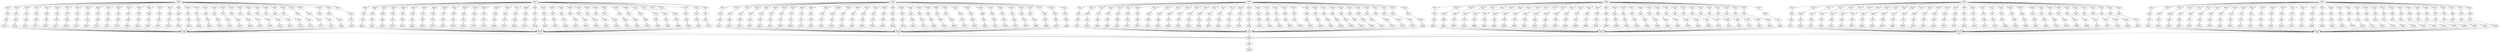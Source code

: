 digraph {
	"ID00000
(56.92)"
	"ID00001
(26.02)"
	"ID00002
(72.32)"
	"ID00003
(32.78)"
	"ID00004
(70.96)"
	"ID00005
(67.63)"
	"ID00006
(55.07)"
	"ID00007
(1.30)"
	"ID00008
(2.53)"
	"ID00009
(1.40)"
	"ID00010
(1.59)"
	"ID00011
(1.88)"
	"ID00012
(1.58)"
	"ID00013
(1.14)"
	"ID00014
(1.87)"
	"ID00015
(0.84)"
	"ID00016
(3.99)"
	"ID00017
(1.04)"
	"ID00018
(0.42)"
	"ID00019
(1.89)"
	"ID00020
(1.18)"
	"ID00021
(0.94)"
	"ID00022
(1.03)"
	"ID00023
(1.25)"
	"ID00024
(1.88)"
	"ID00025
(1.74)"
	"ID00026
(1.32)"
	"ID00027
(1.54)"
	"ID00028
(-1.03)"
	"ID00029
(4.07)"
	"ID00030
(0.55)"
	"ID00031
(-1.00)"
	"ID00032
(2.46)"
	"ID00033
(0.58)"
	"ID00034
(4.24)"
	"ID00035
(2.77)"
	"ID00036
(-1.64)"
	"ID00037
(1.99)"
	"ID00038
(2.32)"
	"ID00039
(2.88)"
	"ID00040
(0.07)"
	"ID00041
(1.61)"
	"ID00042
(1.09)"
	"ID00043
(0.86)"
	"ID00044
(0.99)"
	"ID00045
(0.53)"
	"ID00046
(0.82)"
	"ID00047
(0.62)"
	"ID00048
(0.58)"
	"ID00049
(0.89)"
	"ID00050
(0.48)"
	"ID00051
(1.08)"
	"ID00052
(1.85)"
	"ID00053
(0.34)"
	"ID00054
(1.96)"
	"ID00055
(0.61)"
	"ID00056
(0.04)"
	"ID00057
(1.16)"
	"ID00058
(0.44)"
	"ID00059
(1.88)"
	"ID00060
(0.18)"
	"ID00061
(0.75)"
	"ID00062
(0.44)"
	"ID00063
(1.33)"
	"ID00064
(4.10)"
	"ID00065
(-0.24)"
	"ID00066
(1.73)"
	"ID00067
(-0.48)"
	"ID00068
(1.12)"
	"ID00069
(1.52)"
	"ID00070
(0.93)"
	"ID00071
(-0.31)"
	"ID00072
(2.13)"
	"ID00073
(-0.39)"
	"ID00074
(0.11)"
	"ID00075
(0.50)"
	"ID00076
(2.67)"
	"ID00077
(1.14)"
	"ID00078
(1.16)"
	"ID00079
(1.29)"
	"ID00080
(0.90)"
	"ID00081
(1.68)"
	"ID00082
(1.66)"
	"ID00083
(1.47)"
	"ID00084
(1.38)"
	"ID00085
(0.42)"
	"ID00086
(3.36)"
	"ID00087
(0.86)"
	"ID00088
(0.79)"
	"ID00089
(2.19)"
	"ID00090
(1.21)"
	"ID00091
(1.46)"
	"ID00092
(0.79)"
	"ID00093
(2.29)"
	"ID00094
(3.05)"
	"ID00095
(0.65)"
	"ID00096
(2.80)"
	"ID00097
(0.18)"
	"ID00098
(0.39)"
	"ID00099
(1.80)"
	"ID00100
(1.78)"
	"ID00101
(0.39)"
	"ID00102
(1.90)"
	"ID00103
(4.35)"
	"ID00104
(-1.17)"
	"ID00105
(2.07)"
	"ID00106
(0.27)"
	"ID00107
(4.92)"
	"ID00108
(3.07)"
	"ID00109
(-1.27)"
	"ID00110
(0.61)"
	"ID00111
(2.83)"
	"ID00112
(0.59)"
	"ID00113
(0.56)"
	"ID00114
(1.63)"
	"ID00115
(0.56)"
	"ID00116
(1.35)"
	"ID00117
(0.58)"
	"ID00118
(0.97)"
	"ID00119
(1.23)"
	"ID00120
(0.61)"
	"ID00121
(0.29)"
	"ID00122
(0.73)"
	"ID00123
(0.72)"
	"ID00124
(0.71)"
	"ID00125
(0.52)"
	"ID00126
(0.01)"
	"ID00127
(1.44)"
	"ID00128
(0.39)"
	"ID00129
(1.14)"
	"ID00130
(0.50)"
	"ID00131
(2.31)"
	"ID00132
(-0.69)"
	"ID00133
(3.34)"
	"ID00134
(0.72)"
	"ID00135
(-0.16)"
	"ID00136
(0.54)"
	"ID00137
(2.02)"
	"ID00138
(1.94)"
	"ID00139
(0.66)"
	"ID00140
(2.44)"
	"ID00141
(-0.32)"
	"ID00142
(2.59)"
	"ID00143
(0.93)"
	"ID00144
(0.40)"
	"ID00145
(0.72)"
	"ID00146
(0.47)"
	"ID00147
(1.11)"
	"ID00148
(1.29)"
	"ID00149
(1.63)"
	"ID00150
(2.35)"
	"ID00151
(2.33)"
	"ID00152
(1.41)"
	"ID00153
(2.70)"
	"ID00154
(1.86)"
	"ID00155
(1.31)"
	"ID00156
(1.28)"
	"ID00157
(3.11)"
	"ID00158
(1.21)"
	"ID00159
(5.41)"
	"ID00160
(1.06)"
	"ID00161
(1.08)"
	"ID00162
(2.60)"
	"ID00163
(2.12)"
	"ID00164
(2.02)"
	"ID00165
(1.39)"
	"ID00166
(0.21)"
	"ID00167
(4.31)"
	"ID00168
(0.01)"
	"ID00169
(1.41)"
	"ID00170
(0.89)"
	"ID00171
(2.70)"
	"ID00172
(3.88)"
	"ID00173
(0.11)"
	"ID00174
(2.46)"
	"ID00175
(2.46)"
	"ID00176
(-0.17)"
	"ID00177
(0.86)"
	"ID00178
(1.47)"
	"ID00179
(2.49)"
	"ID00180
(-0.57)"
	"ID00181
(3.07)"
	"ID00182
(1.76)"
	"ID00183
(1.39)"
	"ID00184
(1.73)"
	"ID00185
(1.93)"
	"ID00186
(2.19)"
	"ID00187
(1.25)"
	"ID00188
(1.71)"
	"ID00189
(1.45)"
	"ID00190
(1.81)"
	"ID00191
(1.16)"
	"ID00192
(2.06)"
	"ID00193
(0.98)"
	"ID00194
(1.12)"
	"ID00195
(3.04)"
	"ID00196
(0.74)"
	"ID00197
(1.76)"
	"ID00198
(3.11)"
	"ID00199
(3.17)"
	"ID00200
(0.16)"
	"ID00201
(4.07)"
	"ID00202
(1.44)"
	"ID00203
(-0.57)"
	"ID00204
(0.64)"
	"ID00205
(4.47)"
	"ID00206
(-0.53)"
	"ID00207
(4.04)"
	"ID00208
(0.24)"
	"ID00209
(2.21)"
	"ID00210
(0.49)"
	"ID00211
(0.99)"
	"ID00212
(3.11)"
	"ID00213
(3.42)"
	"ID00214
(1.36)"
	"ID00215
(-0.64)"
	"ID00216
(2.83)"
	"ID00217
(2.52)"
	"ID00218
(1.31)"
	"ID00219
(1.06)"
	"ID00220
(1.90)"
	"ID00221
(2.31)"
	"ID00222
(1.33)"
	"ID00223
(1.35)"
	"ID00224
(1.25)"
	"ID00225
(1.38)"
	"ID00226
(0.87)"
	"ID00227
(1.36)"
	"ID00228
(0.73)"
	"ID00229
(2.69)"
	"ID00230
(1.44)"
	"ID00231
(0.33)"
	"ID00232
(0.89)"
	"ID00233
(1.31)"
	"ID00234
(1.79)"
	"ID00235
(0.63)"
	"ID00236
(2.40)"
	"ID00237
(0.05)"
	"ID00238
(2.80)"
	"ID00239
(1.36)"
	"ID00240
(0.59)"
	"ID00241
(2.49)"
	"ID00242
(2.38)"
	"ID00243
(1.07)"
	"ID00244
(-1.07)"
	"ID00245
(0.92)"
	"ID00246
(1.28)"
	"ID00247
(1.87)"
	"ID00248
(5.03)"
	"ID00249
(0.12)"
	"ID00250
(1.77)"
	"ID00251
(-0.39)"
	"ID00252
(0.52)"
	"ID00253
(0.37)"
	"ID00254
(0.35)"
	"ID00255
(0.67)"
	"ID00256
(0.40)"
	"ID00257
(0.42)"
	"ID00258
(0.17)"
	"ID00259
(0.43)"
	"ID00260
(0.30)"
	"ID00261
(0.47)"
	"ID00262
(0.32)"
	"ID00263
(0.11)"
	"ID00264
(0.67)"
	"ID00265
(0.33)"
	"ID00266
(0.46)"
	"ID00267
(0.40)"
	"ID00268
(0.18)"
	"ID00269
(0.64)"
	"ID00270
(0.38)"
	"ID00271
(0.37)"
	"ID00272
(0.38)"
	"ID00273
(-0.24)"
	"ID00274
(0.73)"
	"ID00275
(0.16)"
	"ID00276
(-0.51)"
	"ID00277
(0.48)"
	"ID00278
(0.16)"
	"ID00279
(1.25)"
	"ID00280
(0.68)"
	"ID00281
(-0.47)"
	"ID00282
(1.03)"
	"ID00283
(0.34)"
	"ID00284
(0.39)"
	"ID00285
(0.03)"
	"ID00286
(0.43)"
	"ID00287
(0.23)"
	"ID00288
(0.29)"
	"ID00289
(0.29)"
	"ID00290
(0.22)"
	"ID00291
(0.33)"
	"ID00292
(0.19)"
	"ID00293
(0.31)"
	"ID00294
(0.34)"
	"ID00295
(0.11)"
	"ID00296
(0.30)"
	"ID00297
(0.33)"
	"ID00298
(0.08)"
	"ID00299
(0.31)"
	"ID00300
(0.24)"
	"ID00301
(0.02)"
	"ID00302
(0.38)"
	"ID00303
(0.13)"
	"ID00304
(0.48)"
	"ID00305
(0.02)"
	"ID00306
(0.25)"
	"ID00307
(0.10)"
	"ID00308
(0.27)"
	"ID00309
(1.11)"
	"ID00310
(-0.08)"
	"ID00311
(0.61)"
	"ID00312
(-0.14)"
	"ID00313
(0.29)"
	"ID00314
(0.41)"
	"ID00315
(0.28)"
	"ID00316
(-0.05)"
	"ID00317
(0.65)"
	"ID00318
(-0.10)"
	"ID00319
(0.02)"
	"ID00320
(0.21)"
	"ID00321
(0.71)"
	"ID00322
(0.30)"
	"ID00323
(0.25)"
	"ID00324
(0.38)"
	"ID00325
(0.47)"
	"ID00326
(0.54)"
	"ID00327
(0.71)"
	"ID00328
(0.19)"
	"ID00329
(0.75)"
	"ID00330
(0.13)"
	"ID00331
(0.63)"
	"ID00332
(0.33)"
	"ID00333
(0.33)"
	"ID00334
(0.59)"
	"ID00335
(0.44)"
	"ID00336
(0.20)"
	"ID00337
(0.24)"
	"ID00338
(0.61)"
	"ID00339
(0.47)"
	"ID00340
(0.11)"
	"ID00341
(0.62)"
	"ID00342
(0.05)"
	"ID00343
(0.08)"
	"ID00344
(0.58)"
	"ID00345
(0.31)"
	"ID00346
(0.12)"
	"ID00347
(0.89)"
	"ID00348
(0.69)"
	"ID00349
(-0.30)"
	"ID00350
(0.87)"
	"ID00351
(0.05)"
	"ID00352
(0.98)"
	"ID00353
(0.61)"
	"ID00354
(-0.49)"
	"ID00355
(0.22)"
	"ID00356
(0.73)"
	"ID00357
(0.19)"
	"ID00358
(0.20)"
	"ID00359
(0.17)"
	"ID00360
(0.11)"
	"ID00361
(0.25)"
	"ID00362
(0.19)"
	"ID00363
(0.19)"
	"ID00364
(0.30)"
	"ID00365
(0.18)"
	"ID00366
(0.08)"
	"ID00367
(0.26)"
	"ID00368
(0.22)"
	"ID00369
(0.31)"
	"ID00370
(0.20)"
	"ID00371
(0.00)"
	"ID00372
(0.44)"
	"ID00373
(0.18)"
	"ID00374
(0.22)"
	"ID00375
(0.09)"
	"ID00376
(0.80)"
	"ID00377
(-0.14)"
	"ID00378
(0.79)"
	"ID00379
(0.21)"
	"ID00380
(-0.04)"
	"ID00381
(0.21)"
	"ID00382
(0.55)"
	"ID00383
(0.38)"
	"ID00384
(0.16)"
	"ID00385
(0.35)"
	"ID00386
(-0.16)"
	"ID00387
(0.48)"
	"ID00388
(0.33)"
	"ID00389
(0.11)"
	"ID00390
(0.18)"
	"ID00391
(0.10)"
	"ID00392
(0.55)"
	"ID00393
(0.43)"
	"ID00394
(0.68)"
	"ID00395
(0.63)"
	"ID00396
(0.39)"
	"ID00397
(0.27)"
	"ID00398
(0.93)"
	"ID00399
(0.59)"
	"ID00400
(0.43)"
	"ID00401
(0.20)"
	"ID00402
(0.70)"
	"ID00403
(0.55)"
	"ID00404
(0.68)"
	"ID00405
(0.24)"
	"ID00406
(0.28)"
	"ID00407
(0.98)"
	"ID00408
(0.31)"
	"ID00409
(0.47)"
	"ID00410
(0.60)"
	"ID00411
(0.06)"
	"ID00412
(0.57)"
	"ID00413
(0.00)"
	"ID00414
(0.44)"
	"ID00415
(0.38)"
	"ID00416
(1.18)"
	"ID00417
(0.87)"
	"ID00418
(0.03)"
	"ID00419
(0.64)"
	"ID00420
(0.90)"
	"ID00421
(-0.03)"
	"ID00422
(0.27)"
	"ID00423
(0.41)"
	"ID00424
(0.72)"
	"ID00425
(-0.25)"
	"ID00426
(1.03)"
	"ID00427
(0.50)"
	"ID00428
(0.44)"
	"ID00429
(0.53)"
	"ID00430
(0.39)"
	"ID00431
(0.49)"
	"ID00432
(0.28)"
	"ID00433
(0.32)"
	"ID00434
(0.60)"
	"ID00435
(0.68)"
	"ID00436
(0.20)"
	"ID00437
(0.73)"
	"ID00438
(0.55)"
	"ID00439
(0.36)"
	"ID00440
(0.45)"
	"ID00441
(0.18)"
	"ID00442
(0.45)"
	"ID00443
(0.30)"
	"ID00444
(0.67)"
	"ID00445
(0.11)"
	"ID00446
(1.19)"
	"ID00447
(0.54)"
	"ID00448
(-0.21)"
	"ID00449
(0.20)"
	"ID00450
(0.88)"
	"ID00451
(-0.14)"
	"ID00452
(1.10)"
	"ID00453
(0.06)"
	"ID00454
(1.15)"
	"ID00455
(0.10)"
	"ID00456
(0.36)"
	"ID00457
(0.67)"
	"ID00458
(0.77)"
	"ID00459
(0.43)"
	"ID00460
(-0.20)"
	"ID00461
(0.90)"
	"ID00462
(0.65)"
	"ID00463
(0.37)"
	"ID00464
(0.33)"
	"ID00465
(0.39)"
	"ID00466
(0.63)"
	"ID00467
(0.39)"
	"ID00468
(0.38)"
	"ID00469
(0.27)"
	"ID00470
(0.48)"
	"ID00471
(0.23)"
	"ID00472
(0.49)"
	"ID00473
(0.18)"
	"ID00474
(0.84)"
	"ID00475
(0.40)"
	"ID00476
(0.11)"
	"ID00477
(0.32)"
	"ID00478
(0.37)"
	"ID00479
(0.49)"
	"ID00480
(0.21)"
	"ID00481
(1.25)"
	"ID00482
(0.01)"
	"ID00483
(0.66)"
	"ID00484
(0.56)"
	"ID00485
(0.21)"
	"ID00486
(0.61)"
	"ID00487
(0.48)"
	"ID00488
(0.29)"
	"ID00489
(-0.19)"
	"ID00490
(0.29)"
	"ID00491
(0.27)"
	"ID00492
(0.71)"
	"ID00493
(1.59)"
	"ID00494
(0.03)"
	"ID00495
(0.75)"
	"ID00496
(-0.05)"
	"ID00497
(0.55)"
	"ID00498
(0.61)"
	"ID00499
(0.48)"
	"ID00500
(0.42)"
	"ID00501
(0.75)"
	"ID00502
(0.54)"
	"ID00503
(0.29)"
	"ID00504
(0.62)"
	"ID00505
(0.56)"
	"ID00506
(1.59)"
	"ID00507
(0.59)"
	"ID00508
(0.15)"
	"ID00509
(1.00)"
	"ID00510
(0.29)"
	"ID00511
(0.78)"
	"ID00512
(0.29)"
	"ID00513
(0.67)"
	"ID00514
(1.70)"
	"ID00515
(0.68)"
	"ID00516
(0.67)"
	"ID00517
(0.66)"
	"ID00518
(-0.46)"
	"ID00519
(2.90)"
	"ID00520
(0.45)"
	"ID00521
(-0.56)"
	"ID00522
(1.31)"
	"ID00523
(0.37)"
	"ID00524
(1.92)"
	"ID00525
(1.05)"
	"ID00526
(-0.53)"
	"ID00527
(0.90)"
	"ID00528
(0.57)"
	"ID00529
(1.02)"
	"ID00530
(0.03)"
	"ID00531
(1.11)"
	"ID00532
(0.29)"
	"ID00533
(0.41)"
	"ID00534
(0.56)"
	"ID00535
(0.38)"
	"ID00536
(0.32)"
	"ID00537
(0.30)"
	"ID00538
(0.27)"
	"ID00539
(1.02)"
	"ID00540
(0.25)"
	"ID00541
(0.53)"
	"ID00542
(0.40)"
	"ID00543
(0.12)"
	"ID00544
(0.71)"
	"ID00545
(0.29)"
	"ID00546
(0.01)"
	"ID00547
(0.60)"
	"ID00548
(0.29)"
	"ID00549
(0.42)"
	"ID00550
(0.08)"
	"ID00551
(0.31)"
	"ID00552
(0.25)"
	"ID00553
(0.74)"
	"ID00554
(0.78)"
	"ID00555
(-0.12)"
	"ID00556
(0.75)"
	"ID00557
(-0.19)"
	"ID00558
(0.82)"
	"ID00559
(0.51)"
	"ID00560
(0.39)"
	"ID00561
(-0.07)"
	"ID00562
(1.70)"
	"ID00563
(-0.17)"
	"ID00564
(0.03)"
	"ID00565
(0.29)"
	"ID00566
(1.06)"
	"ID00567
(0.55)"
	"ID00568
(0.49)"
	"ID00569
(0.53)"
	"ID00570
(0.39)"
	"ID00571
(0.68)"
	"ID00572
(0.84)"
	"ID00573
(0.41)"
	"ID00574
(0.97)"
	"ID00575
(0.33)"
	"ID00576
(0.75)"
	"ID00577
(0.49)"
	"ID00578
(0.36)"
	"ID00579
(1.37)"
	"ID00580
(0.53)"
	"ID00581
(0.29)"
	"ID00582
(0.27)"
	"ID00583
(0.95)"
	"ID00584
(0.54)"
	"ID00585
(0.32)"
	"ID00586
(1.58)"
	"ID00587
(0.10)"
	"ID00588
(0.13)"
	"ID00589
(1.07)"
	"ID00590
(0.69)"
	"ID00591
(0.19)"
	"ID00592
(0.83)"
	"ID00593
(1.09)"
	"ID00594
(-0.81)"
	"ID00595
(1.56)"
	"ID00596
(0.08)"
	"ID00597
(1.56)"
	"ID00598
(1.07)"
	"ID00599
(-0.35)"
	"ID00600
(0.21)"
	"ID00601
(2.16)"
	"ID00602
(0.29)"
	"ID00603
(0.41)"
	"ID00604
(0.30)"
	"ID00605
(0.18)"
	"ID00606
(0.38)"
	"ID00607
(0.29)"
	"ID00608
(0.27)"
	"ID00609
(0.65)"
	"ID00610
(0.64)"
	"ID00611
(0.12)"
	"ID00612
(0.31)"
	"ID00613
(0.44)"
	"ID00614
(0.56)"
	"ID00615
(0.22)"
	"ID00616
(0.00)"
	"ID00617
(0.50)"
	"ID00618
(0.25)"
	"ID00619
(0.45)"
	"ID00620
(0.19)"
	"ID00621
(1.66)"
	"ID00622
(-0.18)"
	"ID00623
(0.85)"
	"ID00624
(0.42)"
	"ID00625
(-0.08)"
	"ID00626
(0.24)"
	"ID00627
(0.86)"
	"ID00628
(0.35)"
	"ID00629
(0.21)"
	"ID00630
(0.45)"
	"ID00631
(-0.20)"
	"ID00632
(0.72)"
	"ID00633
(0.44)"
	"ID00634
(0.27)"
	"ID00635
(0.20)"
	"ID00636
(0.18)"
	"ID00637
(0.59)"
	"ID00638
(0.66)"
	"ID00639
(1.14)"
	"ID00640
(1.14)"
	"ID00641
(0.51)"
	"ID00642
(0.54)"
	"ID00643
(0.82)"
	"ID00644
(0.98)"
	"ID00645
(1.13)"
	"ID00646
(0.62)"
	"ID00647
(0.99)"
	"ID00648
(0.56)"
	"ID00649
(1.79)"
	"ID00650
(0.51)"
	"ID00651
(0.44)"
	"ID00652
(1.12)"
	"ID00653
(0.53)"
	"ID00654
(1.23)"
	"ID00655
(0.96)"
	"ID00656
(0.12)"
	"ID00657
(1.36)"
	"ID00658
(0.00)"
	"ID00659
(0.78)"
	"ID00660
(1.07)"
	"ID00661
(1.67)"
	"ID00662
(1.42)"
	"ID00663
(0.04)"
	"ID00664
(1.46)"
	"ID00665
(1.54)"
	"ID00666
(-0.04)"
	"ID00667
(0.58)"
	"ID00668
(1.22)"
	"ID00669
(1.00)"
	"ID00670
(-0.40)"
	"ID00671
(1.26)"
	"ID00672
(0.76)"
	"ID00673
(0.46)"
	"ID00674
(1.08)"
	"ID00675
(0.55)"
	"ID00676
(0.60)"
	"ID00677
(0.65)"
	"ID00678
(0.83)"
	"ID00679
(0.73)"
	"ID00680
(1.03)"
	"ID00681
(0.29)"
	"ID00682
(1.73)"
	"ID00683
(0.47)"
	"ID00684
(1.34)"
	"ID00685
(1.03)"
	"ID00686
(0.25)"
	"ID00687
(0.78)"
	"ID00688
(1.00)"
	"ID00689
(1.32)"
	"ID00690
(0.11)"
	"ID00691
(1.49)"
	"ID00692
(0.95)"
	"ID00693
(-0.27)"
	"ID00694
(0.31)"
	"ID00695
(2.14)"
	"ID00696
(-0.20)"
	"ID00697
(1.47)"
	"ID00698
(0.08)"
	"ID00699
(1.13)"
	"ID00700
(0.13)"
	"ID00701
(0.28)"
	"ID00702
(2.62)"
	"ID00703
(1.87)"
	"ID00704
(0.88)"
	"ID00705
(-0.31)"
	"ID00706
(1.71)"
	"ID00707
(0.75)"
	"ID00708
(0.74)"
	"ID00709
(0.69)"
	"ID00710
(0.84)"
	"ID00711
(0.53)"
	"ID00712
(0.65)"
	"ID00713
(0.98)"
	"ID00714
(0.67)"
	"ID00715
(0.58)"
	"ID00716
(0.34)"
	"ID00717
(0.83)"
	"ID00718
(0.50)"
	"ID00719
(1.86)"
	"ID00720
(0.62)"
	"ID00721
(0.32)"
	"ID00722
(0.51)"
	"ID00723
(0.93)"
	"ID00724
(1.40)"
	"ID00725
(0.33)"
	"ID00726
(1.05)"
	"ID00727
(0.01)"
	"ID00728
(1.50)"
	"ID00729
(0.56)"
	"ID00730
(0.35)"
	"ID00731
(1.06)"
	"ID00732
(0.70)"
	"ID00733
(0.50)"
	"ID00734
(-0.44)"
	"ID00735
(0.56)"
	"ID00736
(0.74)"
	"ID00737
(0.63)"
	"ID00738
(4.76)"
	"ID00739
(0.06)"
	"ID00740
(0.88)"
	"ID00741
(-0.15)"
	"ID00742
(11977.31)"
	"ID00743
(13102.88)"
	"ID00744
(20674.88)"
	"ID00745
(13720.14)"
	"ID00746
(22953.67)"
	"ID00747
(14887.28)"
	"ID00748
(22891.83)"
	"ID00749
(19651.66)"
	"ID00750
(26069.77)"
	"ID00751
(11316.23)"
	"ID00752
(12245.06)"
	"ID00753
(13741.92)"
	"ID00754
(17855.25)"
	"ID00755
(18354.89)"
	"ID00756
(13825.75)"
	"ID00757
(15878.53)"
	"ID00758
(15500.80)"
	"ID00759
(17438.02)"
	"ID00760
(16702.80)"
	"ID00761
(20962.96)"
	"ID00762
(16896.12)"
	"ID00763
(11780.42)"
	"ID00764
(11120.67)"
	"ID00765
(19450.51)"
	"ID00766
(24608.08)"
	"ID00767
(9915.45)"
	"ID00768
(11138.73)"
	"ID00769
(14054.29)"
	"ID00770
(14470.27)"
	"ID00771
(21542.88)"
	"ID00772
(14130.43)"
	"ID00773
(12112.78)"
	"ID00774
(17063.14)"
	"ID00775
(13266.63)"
	"ID00776
(15432.06)"
	"ID00777
(10883.29)"
	"ID00778
(22196.07)"
	"ID00779
(13838.05)"
	"ID00780
(10720.12)"
	"ID00781
(9907.92)"
	"ID00782
(13509.48)"
	"ID00783
(13643.95)"
	"ID00784
(13467.07)"
	"ID00785
(14667.69)"
	"ID00786
(20391.59)"
	"ID00787
(24287.05)"
	"ID00788
(12730.42)"
	"ID00789
(16732.89)"
	"ID00790
(14617.49)"
	"ID00791
(15741.97)"
	"ID00792
(23469.40)"
	"ID00793
(16126.00)"
	"ID00794
(15521.88)"
	"ID00795
(10830.11)"
	"ID00796
(13602.77)"
	"ID00797
(16083.09)"
	"ID00798
(14900.07)"
	"ID00799
(21387.29)"
	"ID00800
(25473.70)"
	"ID00801
(12409.27)"
	"ID00802
(13647.23)"
	"ID00803
(11524.29)"
	"ID00804
(12956.04)"
	"ID00805
(13441.56)"
	"ID00806
(18489.82)"
	"ID00807
(19136.00)"
	"ID00808
(16629.89)"
	"ID00809
(17469.92)"
	"ID00810
(14620.67)"
	"ID00811
(13472.99)"
	"ID00812
(10803.33)"
	"ID00813
(18837.14)"
	"ID00814
(21012.95)"
	"ID00815
(16742.08)"
	"ID00816
(20892.70)"
	"ID00817
(12767.83)"
	"ID00818
(16241.00)"
	"ID00819
(10256.54)"
	"ID00820
(11772.29)"
	"ID00821
(19056.51)"
	"ID00822
(10252.00)"
	"ID00823
(21473.02)"
	"ID00824
(26141.80)"
	"ID00825
(14542.97)"
	"ID00826
(16431.42)"
	"ID00827
(13778.05)"
	"ID00828
(13442.49)"
	"ID00829
(14082.08)"
	"ID00830
(16112.58)"
	"ID00831
(14996.71)"
	"ID00832
(14917.54)"
	"ID00833
(12549.66)"
	"ID00834
(11753.86)"
	"ID00835
(20641.60)"
	"ID00836
(15613.57)"
	"ID00837
(15282.24)"
	"ID00838
(18563.06)"
	"ID00839
(18931.52)"
	"ID00840
(17722.01)"
	"ID00841
(14225.31)"
	"ID00842
(18157.51)"
	"ID00843
(11669.47)"
	"ID00844
(16999.54)"
	"ID00845
(16435.71)"
	"ID00846
(13675.98)"
	"ID00847
(12139.16)"
	"ID00848
(18535.19)"
	"ID00849
(13091.81)"
	"ID00850
(9806.89)"
	"ID00851
(13962.65)"
	"ID00852
(15170.37)"
	"ID00853
(15404.77)"
	"ID00854
(13674.61)"
	"ID00855
(15662.74)"
	"ID00856
(16536.99)"
	"ID00857
(15479.10)"
	"ID00858
(14635.29)"
	"ID00859
(10402.80)"
	"ID00860
(9607.10)"
	"ID00861
(19398.01)"
	"ID00862
(15781.19)"
	"ID00863
(21913.27)"
	"ID00864
(10642.97)"
	"ID00865
(22269.38)"
	"ID00866
(11623.04)"
	"ID00867
(10952.38)"
	"ID00868
(10297.57)"
	"ID00869
(11951.90)"
	"ID00870
(21470.92)"
	"ID00871
(16428.12)"
	"ID00872
(10628.48)"
	"ID00873
(26944.92)"
	"ID00874
(15064.02)"
	"ID00875
(16492.61)"
	"ID00876
(13028.90)"
	"ID00877
(21916.27)"
	"ID00878
(17220.58)"
	"ID00879
(12476.96)"
	"ID00880
(12754.21)"
	"ID00881
(16953.03)"
	"ID00882
(20649.51)"
	"ID00883
(18008.97)"
	"ID00884
(12005.75)"
	"ID00885
(13323.90)"
	"ID00886
(22029.39)"
	"ID00887
(21396.58)"
	"ID00888
(9989.36)"
	"ID00889
(18338.54)"
	"ID00890
(17714.24)"
	"ID00891
(17863.43)"
	"ID00892
(12320.19)"
	"ID00893
(18697.32)"
	"ID00894
(12217.60)"
	"ID00895
(22314.97)"
	"ID00896
(24935.64)"
	"ID00897
(27093.35)"
	"ID00898
(10646.19)"
	"ID00899
(14619.57)"
	"ID00900
(13054.28)"
	"ID00901
(13126.36)"
	"ID00902
(16511.18)"
	"ID00903
(16438.06)"
	"ID00904
(16780.66)"
	"ID00905
(13639.78)"
	"ID00906
(16954.36)"
	"ID00907
(12574.04)"
	"ID00908
(15630.02)"
	"ID00909
(20366.90)"
	"ID00910
(16453.21)"
	"ID00911
(25622.43)"
	"ID00912
(17543.85)"
	"ID00913
(14377.74)"
	"ID00914
(13865.22)"
	"ID00915
(13639.19)"
	"ID00916
(17396.39)"
	"ID00917
(12022.57)"
	"ID00918
(19826.56)"
	"ID00919
(17342.20)"
	"ID00920
(11710.58)"
	"ID00921
(24554.16)"
	"ID00922
(10957.79)"
	"ID00923
(15851.61)"
	"ID00924
(15468.65)"
	"ID00925
(12304.51)"
	"ID00926
(10375.70)"
	"ID00927
(13988.41)"
	"ID00928
(12041.19)"
	"ID00929
(18613.05)"
	"ID00930
(14804.57)"
	"ID00931
(10700.22)"
	"ID00932
(12296.27)"
	"ID00933
(13115.27)"
	"ID00934
(14048.63)"
	"ID00935
(19072.88)"
	"ID00936
(12807.52)"
	"ID00937
(12951.66)"
	"ID00938
(12808.89)"
	"ID00939
(12959.84)"
	"ID00940
(15593.99)"
	"ID00941
(27406.15)"
	"ID00942
(15201.30)"
	"ID00943
(11154.83)"
	"ID00944
(17572.71)"
	"ID00945
(12866.56)"
	"ID00946
(15665.53)"
	"ID00947
(18637.97)"
	"ID00948
(19401.74)"
	"ID00949
(19134.76)"
	"ID00950
(13920.16)"
	"ID00951
(15561.11)"
	"ID00952
(12156.24)"
	"ID00953
(12916.85)"
	"ID00954
(11292.60)"
	"ID00955
(19642.08)"
	"ID00956
(13227.86)"
	"ID00957
(22720.44)"
	"ID00958
(11477.33)"
	"ID00959
(10564.62)"
	"ID00960
(22995.10)"
	"ID00961
(13527.81)"
	"ID00962
(18143.41)"
	"ID00963
(11236.92)"
	"ID00964
(11092.36)"
	"ID00965
(15426.50)"
	"ID00966
(12816.35)"
	"ID00967
(12265.70)"
	"ID00968
(15488.32)"
	"ID00969
(14582.28)"
	"ID00970
(14888.51)"
	"ID00971
(19674.27)"
	"ID00972
(27775.36)"
	"ID00973
(9814.63)"
	"ID00974
(14114.62)"
	"ID00975
(11081.37)"
	"ID00976
(21221.40)"
	"ID00977
(10989.49)"
	"ID00978
(19790.44)"
	"ID00979
(23472.07)"
	"ID00980
(12172.01)"
	"ID00981
(14207.19)"
	"ID00982
(12230.77)"
	"ID00983
(11656.88)"
	"ID00984
(15281.73)"
	"ID00985
(10512.01)"
	"ID00986
(13790.89)"
	"ID00987
(21.98)"
	"ID00988
(9.75)"
	"ID00989
(17.80)"
	"ID00990
(11.35)"
	"ID00991
(22.11)"
	"ID00992
(20.58)"
	"ID00993
(18.23)"
	"ID00994
(160.67)"
	"ID00995
(0.21)"
	"ID00996
(6034.50)"
	"ID00000
(56.92)" -> "ID00007
(1.30)"
	"ID00000
(56.92)" -> "ID00008
(2.53)"
	"ID00000
(56.92)" -> "ID00009
(1.40)"
	"ID00000
(56.92)" -> "ID00010
(1.59)"
	"ID00000
(56.92)" -> "ID00011
(1.88)"
	"ID00000
(56.92)" -> "ID00012
(1.58)"
	"ID00000
(56.92)" -> "ID00013
(1.14)"
	"ID00000
(56.92)" -> "ID00014
(1.87)"
	"ID00000
(56.92)" -> "ID00015
(0.84)"
	"ID00000
(56.92)" -> "ID00016
(3.99)"
	"ID00000
(56.92)" -> "ID00017
(1.04)"
	"ID00000
(56.92)" -> "ID00018
(0.42)"
	"ID00000
(56.92)" -> "ID00019
(1.89)"
	"ID00000
(56.92)" -> "ID00020
(1.18)"
	"ID00000
(56.92)" -> "ID00021
(0.94)"
	"ID00000
(56.92)" -> "ID00022
(1.03)"
	"ID00000
(56.92)" -> "ID00023
(1.25)"
	"ID00000
(56.92)" -> "ID00024
(1.88)"
	"ID00000
(56.92)" -> "ID00025
(1.74)"
	"ID00000
(56.92)" -> "ID00026
(1.32)"
	"ID00000
(56.92)" -> "ID00027
(1.54)"
	"ID00000
(56.92)" -> "ID00028
(-1.03)"
	"ID00000
(56.92)" -> "ID00029
(4.07)"
	"ID00000
(56.92)" -> "ID00030
(0.55)"
	"ID00000
(56.92)" -> "ID00031
(-1.00)"
	"ID00000
(56.92)" -> "ID00032
(2.46)"
	"ID00000
(56.92)" -> "ID00033
(0.58)"
	"ID00000
(56.92)" -> "ID00034
(4.24)"
	"ID00000
(56.92)" -> "ID00035
(2.77)"
	"ID00000
(56.92)" -> "ID00036
(-1.64)"
	"ID00000
(56.92)" -> "ID00037
(1.99)"
	"ID00000
(56.92)" -> "ID00038
(2.32)"
	"ID00000
(56.92)" -> "ID00039
(2.88)"
	"ID00000
(56.92)" -> "ID00040
(0.07)"
	"ID00000
(56.92)" -> "ID00041
(1.61)"
	"ID00001
(26.02)" -> "ID00042
(1.09)"
	"ID00001
(26.02)" -> "ID00043
(0.86)"
	"ID00001
(26.02)" -> "ID00044
(0.99)"
	"ID00001
(26.02)" -> "ID00045
(0.53)"
	"ID00001
(26.02)" -> "ID00046
(0.82)"
	"ID00001
(26.02)" -> "ID00047
(0.62)"
	"ID00001
(26.02)" -> "ID00048
(0.58)"
	"ID00001
(26.02)" -> "ID00049
(0.89)"
	"ID00001
(26.02)" -> "ID00050
(0.48)"
	"ID00001
(26.02)" -> "ID00051
(1.08)"
	"ID00001
(26.02)" -> "ID00052
(1.85)"
	"ID00001
(26.02)" -> "ID00053
(0.34)"
	"ID00001
(26.02)" -> "ID00054
(1.96)"
	"ID00001
(26.02)" -> "ID00055
(0.61)"
	"ID00001
(26.02)" -> "ID00056
(0.04)"
	"ID00001
(26.02)" -> "ID00057
(1.16)"
	"ID00001
(26.02)" -> "ID00058
(0.44)"
	"ID00001
(26.02)" -> "ID00059
(1.88)"
	"ID00001
(26.02)" -> "ID00060
(0.18)"
	"ID00001
(26.02)" -> "ID00061
(0.75)"
	"ID00001
(26.02)" -> "ID00062
(0.44)"
	"ID00001
(26.02)" -> "ID00063
(1.33)"
	"ID00001
(26.02)" -> "ID00064
(4.10)"
	"ID00001
(26.02)" -> "ID00065
(-0.24)"
	"ID00001
(26.02)" -> "ID00066
(1.73)"
	"ID00001
(26.02)" -> "ID00067
(-0.48)"
	"ID00001
(26.02)" -> "ID00068
(1.12)"
	"ID00001
(26.02)" -> "ID00069
(1.52)"
	"ID00001
(26.02)" -> "ID00070
(0.93)"
	"ID00001
(26.02)" -> "ID00071
(-0.31)"
	"ID00001
(26.02)" -> "ID00072
(2.13)"
	"ID00001
(26.02)" -> "ID00073
(-0.39)"
	"ID00001
(26.02)" -> "ID00074
(0.11)"
	"ID00001
(26.02)" -> "ID00075
(0.50)"
	"ID00001
(26.02)" -> "ID00076
(2.67)"
	"ID00002
(72.32)" -> "ID00077
(1.14)"
	"ID00002
(72.32)" -> "ID00078
(1.16)"
	"ID00002
(72.32)" -> "ID00079
(1.29)"
	"ID00002
(72.32)" -> "ID00080
(0.90)"
	"ID00002
(72.32)" -> "ID00081
(1.68)"
	"ID00002
(72.32)" -> "ID00082
(1.66)"
	"ID00002
(72.32)" -> "ID00083
(1.47)"
	"ID00002
(72.32)" -> "ID00084
(1.38)"
	"ID00002
(72.32)" -> "ID00085
(0.42)"
	"ID00002
(72.32)" -> "ID00086
(3.36)"
	"ID00002
(72.32)" -> "ID00087
(0.86)"
	"ID00002
(72.32)" -> "ID00088
(0.79)"
	"ID00002
(72.32)" -> "ID00089
(2.19)"
	"ID00002
(72.32)" -> "ID00090
(1.21)"
	"ID00002
(72.32)" -> "ID00091
(1.46)"
	"ID00002
(72.32)" -> "ID00092
(0.79)"
	"ID00002
(72.32)" -> "ID00093
(2.29)"
	"ID00002
(72.32)" -> "ID00094
(3.05)"
	"ID00002
(72.32)" -> "ID00095
(0.65)"
	"ID00002
(72.32)" -> "ID00096
(2.80)"
	"ID00002
(72.32)" -> "ID00097
(0.18)"
	"ID00002
(72.32)" -> "ID00098
(0.39)"
	"ID00002
(72.32)" -> "ID00099
(1.80)"
	"ID00002
(72.32)" -> "ID00100
(1.78)"
	"ID00002
(72.32)" -> "ID00101
(0.39)"
	"ID00002
(72.32)" -> "ID00102
(1.90)"
	"ID00002
(72.32)" -> "ID00103
(4.35)"
	"ID00002
(72.32)" -> "ID00104
(-1.17)"
	"ID00002
(72.32)" -> "ID00105
(2.07)"
	"ID00002
(72.32)" -> "ID00106
(0.27)"
	"ID00002
(72.32)" -> "ID00107
(4.92)"
	"ID00002
(72.32)" -> "ID00108
(3.07)"
	"ID00002
(72.32)" -> "ID00109
(-1.27)"
	"ID00002
(72.32)" -> "ID00110
(0.61)"
	"ID00002
(72.32)" -> "ID00111
(2.83)"
	"ID00003
(32.78)" -> "ID00112
(0.59)"
	"ID00003
(32.78)" -> "ID00113
(0.56)"
	"ID00003
(32.78)" -> "ID00114
(1.63)"
	"ID00003
(32.78)" -> "ID00115
(0.56)"
	"ID00003
(32.78)" -> "ID00116
(1.35)"
	"ID00003
(32.78)" -> "ID00117
(0.58)"
	"ID00003
(32.78)" -> "ID00118
(0.97)"
	"ID00003
(32.78)" -> "ID00119
(1.23)"
	"ID00003
(32.78)" -> "ID00120
(0.61)"
	"ID00003
(32.78)" -> "ID00121
(0.29)"
	"ID00003
(32.78)" -> "ID00122
(0.73)"
	"ID00003
(32.78)" -> "ID00123
(0.72)"
	"ID00003
(32.78)" -> "ID00124
(0.71)"
	"ID00003
(32.78)" -> "ID00125
(0.52)"
	"ID00003
(32.78)" -> "ID00126
(0.01)"
	"ID00003
(32.78)" -> "ID00127
(1.44)"
	"ID00003
(32.78)" -> "ID00128
(0.39)"
	"ID00003
(32.78)" -> "ID00129
(1.14)"
	"ID00003
(32.78)" -> "ID00130
(0.50)"
	"ID00003
(32.78)" -> "ID00131
(2.31)"
	"ID00003
(32.78)" -> "ID00132
(-0.69)"
	"ID00003
(32.78)" -> "ID00133
(3.34)"
	"ID00003
(32.78)" -> "ID00134
(0.72)"
	"ID00003
(32.78)" -> "ID00135
(-0.16)"
	"ID00003
(32.78)" -> "ID00136
(0.54)"
	"ID00003
(32.78)" -> "ID00137
(2.02)"
	"ID00003
(32.78)" -> "ID00138
(1.94)"
	"ID00003
(32.78)" -> "ID00139
(0.66)"
	"ID00003
(32.78)" -> "ID00140
(2.44)"
	"ID00003
(32.78)" -> "ID00141
(-0.32)"
	"ID00003
(32.78)" -> "ID00142
(2.59)"
	"ID00003
(32.78)" -> "ID00143
(0.93)"
	"ID00003
(32.78)" -> "ID00144
(0.40)"
	"ID00003
(32.78)" -> "ID00145
(0.72)"
	"ID00003
(32.78)" -> "ID00146
(0.47)"
	"ID00004
(70.96)" -> "ID00147
(1.11)"
	"ID00004
(70.96)" -> "ID00148
(1.29)"
	"ID00004
(70.96)" -> "ID00149
(1.63)"
	"ID00004
(70.96)" -> "ID00150
(2.35)"
	"ID00004
(70.96)" -> "ID00151
(2.33)"
	"ID00004
(70.96)" -> "ID00152
(1.41)"
	"ID00004
(70.96)" -> "ID00153
(2.70)"
	"ID00004
(70.96)" -> "ID00154
(1.86)"
	"ID00004
(70.96)" -> "ID00155
(1.31)"
	"ID00004
(70.96)" -> "ID00156
(1.28)"
	"ID00004
(70.96)" -> "ID00157
(3.11)"
	"ID00004
(70.96)" -> "ID00158
(1.21)"
	"ID00004
(70.96)" -> "ID00159
(5.41)"
	"ID00004
(70.96)" -> "ID00160
(1.06)"
	"ID00004
(70.96)" -> "ID00161
(1.08)"
	"ID00004
(70.96)" -> "ID00162
(2.60)"
	"ID00004
(70.96)" -> "ID00163
(2.12)"
	"ID00004
(70.96)" -> "ID00164
(2.02)"
	"ID00004
(70.96)" -> "ID00165
(1.39)"
	"ID00004
(70.96)" -> "ID00166
(0.21)"
	"ID00004
(70.96)" -> "ID00167
(4.31)"
	"ID00004
(70.96)" -> "ID00168
(0.01)"
	"ID00004
(70.96)" -> "ID00169
(1.41)"
	"ID00004
(70.96)" -> "ID00170
(0.89)"
	"ID00004
(70.96)" -> "ID00171
(2.70)"
	"ID00004
(70.96)" -> "ID00172
(3.88)"
	"ID00004
(70.96)" -> "ID00173
(0.11)"
	"ID00004
(70.96)" -> "ID00174
(2.46)"
	"ID00004
(70.96)" -> "ID00175
(2.46)"
	"ID00004
(70.96)" -> "ID00176
(-0.17)"
	"ID00004
(70.96)" -> "ID00177
(0.86)"
	"ID00004
(70.96)" -> "ID00178
(1.47)"
	"ID00004
(70.96)" -> "ID00179
(2.49)"
	"ID00004
(70.96)" -> "ID00180
(-0.57)"
	"ID00004
(70.96)" -> "ID00181
(3.07)"
	"ID00005
(67.63)" -> "ID00182
(1.76)"
	"ID00005
(67.63)" -> "ID00183
(1.39)"
	"ID00005
(67.63)" -> "ID00184
(1.73)"
	"ID00005
(67.63)" -> "ID00185
(1.93)"
	"ID00005
(67.63)" -> "ID00186
(2.19)"
	"ID00005
(67.63)" -> "ID00187
(1.25)"
	"ID00005
(67.63)" -> "ID00188
(1.71)"
	"ID00005
(67.63)" -> "ID00189
(1.45)"
	"ID00005
(67.63)" -> "ID00190
(1.81)"
	"ID00005
(67.63)" -> "ID00191
(1.16)"
	"ID00005
(67.63)" -> "ID00192
(2.06)"
	"ID00005
(67.63)" -> "ID00193
(0.98)"
	"ID00005
(67.63)" -> "ID00194
(1.12)"
	"ID00005
(67.63)" -> "ID00195
(3.04)"
	"ID00005
(67.63)" -> "ID00196
(0.74)"
	"ID00005
(67.63)" -> "ID00197
(1.76)"
	"ID00005
(67.63)" -> "ID00198
(3.11)"
	"ID00005
(67.63)" -> "ID00199
(3.17)"
	"ID00005
(67.63)" -> "ID00200
(0.16)"
	"ID00005
(67.63)" -> "ID00201
(4.07)"
	"ID00005
(67.63)" -> "ID00202
(1.44)"
	"ID00005
(67.63)" -> "ID00203
(-0.57)"
	"ID00005
(67.63)" -> "ID00204
(0.64)"
	"ID00005
(67.63)" -> "ID00205
(4.47)"
	"ID00005
(67.63)" -> "ID00206
(-0.53)"
	"ID00005
(67.63)" -> "ID00207
(4.04)"
	"ID00005
(67.63)" -> "ID00208
(0.24)"
	"ID00005
(67.63)" -> "ID00209
(2.21)"
	"ID00005
(67.63)" -> "ID00210
(0.49)"
	"ID00005
(67.63)" -> "ID00211
(0.99)"
	"ID00005
(67.63)" -> "ID00212
(3.11)"
	"ID00005
(67.63)" -> "ID00213
(3.42)"
	"ID00005
(67.63)" -> "ID00214
(1.36)"
	"ID00005
(67.63)" -> "ID00215
(-0.64)"
	"ID00005
(67.63)" -> "ID00216
(2.83)"
	"ID00006
(55.07)" -> "ID00217
(2.52)"
	"ID00006
(55.07)" -> "ID00218
(1.31)"
	"ID00006
(55.07)" -> "ID00219
(1.06)"
	"ID00006
(55.07)" -> "ID00220
(1.90)"
	"ID00006
(55.07)" -> "ID00221
(2.31)"
	"ID00006
(55.07)" -> "ID00222
(1.33)"
	"ID00006
(55.07)" -> "ID00223
(1.35)"
	"ID00006
(55.07)" -> "ID00224
(1.25)"
	"ID00006
(55.07)" -> "ID00225
(1.38)"
	"ID00006
(55.07)" -> "ID00226
(0.87)"
	"ID00006
(55.07)" -> "ID00227
(1.36)"
	"ID00006
(55.07)" -> "ID00228
(0.73)"
	"ID00006
(55.07)" -> "ID00229
(2.69)"
	"ID00006
(55.07)" -> "ID00230
(1.44)"
	"ID00006
(55.07)" -> "ID00231
(0.33)"
	"ID00006
(55.07)" -> "ID00232
(0.89)"
	"ID00006
(55.07)" -> "ID00233
(1.31)"
	"ID00006
(55.07)" -> "ID00234
(1.79)"
	"ID00006
(55.07)" -> "ID00235
(0.63)"
	"ID00006
(55.07)" -> "ID00236
(2.40)"
	"ID00006
(55.07)" -> "ID00237
(0.05)"
	"ID00006
(55.07)" -> "ID00238
(2.80)"
	"ID00006
(55.07)" -> "ID00239
(1.36)"
	"ID00006
(55.07)" -> "ID00240
(0.59)"
	"ID00006
(55.07)" -> "ID00241
(2.49)"
	"ID00006
(55.07)" -> "ID00242
(2.38)"
	"ID00006
(55.07)" -> "ID00243
(1.07)"
	"ID00006
(55.07)" -> "ID00244
(-1.07)"
	"ID00006
(55.07)" -> "ID00245
(0.92)"
	"ID00006
(55.07)" -> "ID00246
(1.28)"
	"ID00006
(55.07)" -> "ID00247
(1.87)"
	"ID00006
(55.07)" -> "ID00248
(5.03)"
	"ID00006
(55.07)" -> "ID00249
(0.12)"
	"ID00006
(55.07)" -> "ID00250
(1.77)"
	"ID00006
(55.07)" -> "ID00251
(-0.39)"
	"ID00007
(1.30)" -> "ID00252
(0.52)"
	"ID00008
(2.53)" -> "ID00253
(0.37)"
	"ID00009
(1.40)" -> "ID00254
(0.35)"
	"ID00010
(1.59)" -> "ID00255
(0.67)"
	"ID00011
(1.88)" -> "ID00256
(0.40)"
	"ID00012
(1.58)" -> "ID00257
(0.42)"
	"ID00013
(1.14)" -> "ID00258
(0.17)"
	"ID00014
(1.87)" -> "ID00259
(0.43)"
	"ID00015
(0.84)" -> "ID00260
(0.30)"
	"ID00016
(3.99)" -> "ID00261
(0.47)"
	"ID00017
(1.04)" -> "ID00262
(0.32)"
	"ID00018
(0.42)" -> "ID00263
(0.11)"
	"ID00019
(1.89)" -> "ID00264
(0.67)"
	"ID00020
(1.18)" -> "ID00265
(0.33)"
	"ID00021
(0.94)" -> "ID00266
(0.46)"
	"ID00022
(1.03)" -> "ID00267
(0.40)"
	"ID00023
(1.25)" -> "ID00268
(0.18)"
	"ID00024
(1.88)" -> "ID00269
(0.64)"
	"ID00025
(1.74)" -> "ID00270
(0.38)"
	"ID00026
(1.32)" -> "ID00271
(0.37)"
	"ID00027
(1.54)" -> "ID00272
(0.38)"
	"ID00028
(-1.03)" -> "ID00273
(-0.24)"
	"ID00029
(4.07)" -> "ID00274
(0.73)"
	"ID00030
(0.55)" -> "ID00275
(0.16)"
	"ID00031
(-1.00)" -> "ID00276
(-0.51)"
	"ID00032
(2.46)" -> "ID00277
(0.48)"
	"ID00033
(0.58)" -> "ID00278
(0.16)"
	"ID00034
(4.24)" -> "ID00279
(1.25)"
	"ID00035
(2.77)" -> "ID00280
(0.68)"
	"ID00036
(-1.64)" -> "ID00281
(-0.47)"
	"ID00037
(1.99)" -> "ID00282
(1.03)"
	"ID00038
(2.32)" -> "ID00283
(0.34)"
	"ID00039
(2.88)" -> "ID00284
(0.39)"
	"ID00040
(0.07)" -> "ID00285
(0.03)"
	"ID00041
(1.61)" -> "ID00286
(0.43)"
	"ID00042
(1.09)" -> "ID00287
(0.23)"
	"ID00043
(0.86)" -> "ID00288
(0.29)"
	"ID00044
(0.99)" -> "ID00289
(0.29)"
	"ID00045
(0.53)" -> "ID00290
(0.22)"
	"ID00046
(0.82)" -> "ID00291
(0.33)"
	"ID00047
(0.62)" -> "ID00292
(0.19)"
	"ID00048
(0.58)" -> "ID00293
(0.31)"
	"ID00049
(0.89)" -> "ID00294
(0.34)"
	"ID00050
(0.48)" -> "ID00295
(0.11)"
	"ID00051
(1.08)" -> "ID00296
(0.30)"
	"ID00052
(1.85)" -> "ID00297
(0.33)"
	"ID00053
(0.34)" -> "ID00298
(0.08)"
	"ID00054
(1.96)" -> "ID00299
(0.31)"
	"ID00055
(0.61)" -> "ID00300
(0.24)"
	"ID00056
(0.04)" -> "ID00301
(0.02)"
	"ID00057
(1.16)" -> "ID00302
(0.38)"
	"ID00058
(0.44)" -> "ID00303
(0.13)"
	"ID00059
(1.88)" -> "ID00304
(0.48)"
	"ID00060
(0.18)" -> "ID00305
(0.02)"
	"ID00061
(0.75)" -> "ID00306
(0.25)"
	"ID00062
(0.44)" -> "ID00307
(0.10)"
	"ID00063
(1.33)" -> "ID00308
(0.27)"
	"ID00064
(4.10)" -> "ID00309
(1.11)"
	"ID00065
(-0.24)" -> "ID00310
(-0.08)"
	"ID00066
(1.73)" -> "ID00311
(0.61)"
	"ID00067
(-0.48)" -> "ID00312
(-0.14)"
	"ID00068
(1.12)" -> "ID00313
(0.29)"
	"ID00069
(1.52)" -> "ID00314
(0.41)"
	"ID00070
(0.93)" -> "ID00315
(0.28)"
	"ID00071
(-0.31)" -> "ID00316
(-0.05)"
	"ID00072
(2.13)" -> "ID00317
(0.65)"
	"ID00073
(-0.39)" -> "ID00318
(-0.10)"
	"ID00074
(0.11)" -> "ID00319
(0.02)"
	"ID00075
(0.50)" -> "ID00320
(0.21)"
	"ID00076
(2.67)" -> "ID00321
(0.71)"
	"ID00077
(1.14)" -> "ID00322
(0.30)"
	"ID00078
(1.16)" -> "ID00323
(0.25)"
	"ID00079
(1.29)" -> "ID00324
(0.38)"
	"ID00080
(0.90)" -> "ID00325
(0.47)"
	"ID00081
(1.68)" -> "ID00326
(0.54)"
	"ID00082
(1.66)" -> "ID00327
(0.71)"
	"ID00083
(1.47)" -> "ID00328
(0.19)"
	"ID00084
(1.38)" -> "ID00329
(0.75)"
	"ID00085
(0.42)" -> "ID00330
(0.13)"
	"ID00086
(3.36)" -> "ID00331
(0.63)"
	"ID00087
(0.86)" -> "ID00332
(0.33)"
	"ID00088
(0.79)" -> "ID00333
(0.33)"
	"ID00089
(2.19)" -> "ID00334
(0.59)"
	"ID00090
(1.21)" -> "ID00335
(0.44)"
	"ID00091
(1.46)" -> "ID00336
(0.20)"
	"ID00092
(0.79)" -> "ID00337
(0.24)"
	"ID00093
(2.29)" -> "ID00338
(0.61)"
	"ID00094
(3.05)" -> "ID00339
(0.47)"
	"ID00095
(0.65)" -> "ID00340
(0.11)"
	"ID00096
(2.80)" -> "ID00341
(0.62)"
	"ID00097
(0.18)" -> "ID00342
(0.05)"
	"ID00098
(0.39)" -> "ID00343
(0.08)"
	"ID00099
(1.80)" -> "ID00344
(0.58)"
	"ID00100
(1.78)" -> "ID00345
(0.31)"
	"ID00101
(0.39)" -> "ID00346
(0.12)"
	"ID00102
(1.90)" -> "ID00347
(0.89)"
	"ID00103
(4.35)" -> "ID00348
(0.69)"
	"ID00104
(-1.17)" -> "ID00349
(-0.30)"
	"ID00105
(2.07)" -> "ID00350
(0.87)"
	"ID00106
(0.27)" -> "ID00351
(0.05)"
	"ID00107
(4.92)" -> "ID00352
(0.98)"
	"ID00108
(3.07)" -> "ID00353
(0.61)"
	"ID00109
(-1.27)" -> "ID00354
(-0.49)"
	"ID00110
(0.61)" -> "ID00355
(0.22)"
	"ID00111
(2.83)" -> "ID00356
(0.73)"
	"ID00112
(0.59)" -> "ID00357
(0.19)"
	"ID00113
(0.56)" -> "ID00358
(0.20)"
	"ID00114
(1.63)" -> "ID00359
(0.17)"
	"ID00115
(0.56)" -> "ID00360
(0.11)"
	"ID00116
(1.35)" -> "ID00361
(0.25)"
	"ID00117
(0.58)" -> "ID00362
(0.19)"
	"ID00118
(0.97)" -> "ID00363
(0.19)"
	"ID00119
(1.23)" -> "ID00364
(0.30)"
	"ID00120
(0.61)" -> "ID00365
(0.18)"
	"ID00121
(0.29)" -> "ID00366
(0.08)"
	"ID00122
(0.73)" -> "ID00367
(0.26)"
	"ID00123
(0.72)" -> "ID00368
(0.22)"
	"ID00124
(0.71)" -> "ID00369
(0.31)"
	"ID00125
(0.52)" -> "ID00370
(0.20)"
	"ID00126
(0.01)" -> "ID00371
(0.00)"
	"ID00127
(1.44)" -> "ID00372
(0.44)"
	"ID00128
(0.39)" -> "ID00373
(0.18)"
	"ID00129
(1.14)" -> "ID00374
(0.22)"
	"ID00130
(0.50)" -> "ID00375
(0.09)"
	"ID00131
(2.31)" -> "ID00376
(0.80)"
	"ID00132
(-0.69)" -> "ID00377
(-0.14)"
	"ID00133
(3.34)" -> "ID00378
(0.79)"
	"ID00134
(0.72)" -> "ID00379
(0.21)"
	"ID00135
(-0.16)" -> "ID00380
(-0.04)"
	"ID00136
(0.54)" -> "ID00381
(0.21)"
	"ID00137
(2.02)" -> "ID00382
(0.55)"
	"ID00138
(1.94)" -> "ID00383
(0.38)"
	"ID00139
(0.66)" -> "ID00384
(0.16)"
	"ID00140
(2.44)" -> "ID00385
(0.35)"
	"ID00141
(-0.32)" -> "ID00386
(-0.16)"
	"ID00142
(2.59)" -> "ID00387
(0.48)"
	"ID00143
(0.93)" -> "ID00388
(0.33)"
	"ID00144
(0.40)" -> "ID00389
(0.11)"
	"ID00145
(0.72)" -> "ID00390
(0.18)"
	"ID00146
(0.47)" -> "ID00391
(0.10)"
	"ID00147
(1.11)" -> "ID00392
(0.55)"
	"ID00148
(1.29)" -> "ID00393
(0.43)"
	"ID00149
(1.63)" -> "ID00394
(0.68)"
	"ID00150
(2.35)" -> "ID00395
(0.63)"
	"ID00151
(2.33)" -> "ID00396
(0.39)"
	"ID00152
(1.41)" -> "ID00397
(0.27)"
	"ID00153
(2.70)" -> "ID00398
(0.93)"
	"ID00154
(1.86)" -> "ID00399
(0.59)"
	"ID00155
(1.31)" -> "ID00400
(0.43)"
	"ID00156
(1.28)" -> "ID00401
(0.20)"
	"ID00157
(3.11)" -> "ID00402
(0.70)"
	"ID00158
(1.21)" -> "ID00403
(0.55)"
	"ID00159
(5.41)" -> "ID00404
(0.68)"
	"ID00160
(1.06)" -> "ID00405
(0.24)"
	"ID00161
(1.08)" -> "ID00406
(0.28)"
	"ID00162
(2.60)" -> "ID00407
(0.98)"
	"ID00163
(2.12)" -> "ID00408
(0.31)"
	"ID00164
(2.02)" -> "ID00409
(0.47)"
	"ID00165
(1.39)" -> "ID00410
(0.60)"
	"ID00166
(0.21)" -> "ID00411
(0.06)"
	"ID00167
(4.31)" -> "ID00412
(0.57)"
	"ID00168
(0.01)" -> "ID00413
(0.00)"
	"ID00169
(1.41)" -> "ID00414
(0.44)"
	"ID00170
(0.89)" -> "ID00415
(0.38)"
	"ID00171
(2.70)" -> "ID00416
(1.18)"
	"ID00172
(3.88)" -> "ID00417
(0.87)"
	"ID00173
(0.11)" -> "ID00418
(0.03)"
	"ID00174
(2.46)" -> "ID00419
(0.64)"
	"ID00175
(2.46)" -> "ID00420
(0.90)"
	"ID00176
(-0.17)" -> "ID00421
(-0.03)"
	"ID00177
(0.86)" -> "ID00422
(0.27)"
	"ID00178
(1.47)" -> "ID00423
(0.41)"
	"ID00179
(2.49)" -> "ID00424
(0.72)"
	"ID00180
(-0.57)" -> "ID00425
(-0.25)"
	"ID00181
(3.07)" -> "ID00426
(1.03)"
	"ID00182
(1.76)" -> "ID00427
(0.50)"
	"ID00183
(1.39)" -> "ID00428
(0.44)"
	"ID00184
(1.73)" -> "ID00429
(0.53)"
	"ID00185
(1.93)" -> "ID00430
(0.39)"
	"ID00186
(2.19)" -> "ID00431
(0.49)"
	"ID00187
(1.25)" -> "ID00432
(0.28)"
	"ID00188
(1.71)" -> "ID00433
(0.32)"
	"ID00189
(1.45)" -> "ID00434
(0.60)"
	"ID00190
(1.81)" -> "ID00435
(0.68)"
	"ID00191
(1.16)" -> "ID00436
(0.20)"
	"ID00192
(2.06)" -> "ID00437
(0.73)"
	"ID00193
(0.98)" -> "ID00438
(0.55)"
	"ID00194
(1.12)" -> "ID00439
(0.36)"
	"ID00195
(3.04)" -> "ID00440
(0.45)"
	"ID00196
(0.74)" -> "ID00441
(0.18)"
	"ID00197
(1.76)" -> "ID00442
(0.45)"
	"ID00198
(3.11)" -> "ID00443
(0.30)"
	"ID00199
(3.17)" -> "ID00444
(0.67)"
	"ID00200
(0.16)" -> "ID00445
(0.11)"
	"ID00201
(4.07)" -> "ID00446
(1.19)"
	"ID00202
(1.44)" -> "ID00447
(0.54)"
	"ID00203
(-0.57)" -> "ID00448
(-0.21)"
	"ID00204
(0.64)" -> "ID00449
(0.20)"
	"ID00205
(4.47)" -> "ID00450
(0.88)"
	"ID00206
(-0.53)" -> "ID00451
(-0.14)"
	"ID00207
(4.04)" -> "ID00452
(1.10)"
	"ID00208
(0.24)" -> "ID00453
(0.06)"
	"ID00209
(2.21)" -> "ID00454
(1.15)"
	"ID00210
(0.49)" -> "ID00455
(0.10)"
	"ID00211
(0.99)" -> "ID00456
(0.36)"
	"ID00212
(3.11)" -> "ID00457
(0.67)"
	"ID00213
(3.42)" -> "ID00458
(0.77)"
	"ID00214
(1.36)" -> "ID00459
(0.43)"
	"ID00215
(-0.64)" -> "ID00460
(-0.20)"
	"ID00216
(2.83)" -> "ID00461
(0.90)"
	"ID00217
(2.52)" -> "ID00462
(0.65)"
	"ID00218
(1.31)" -> "ID00463
(0.37)"
	"ID00219
(1.06)" -> "ID00464
(0.33)"
	"ID00220
(1.90)" -> "ID00465
(0.39)"
	"ID00221
(2.31)" -> "ID00466
(0.63)"
	"ID00222
(1.33)" -> "ID00467
(0.39)"
	"ID00223
(1.35)" -> "ID00468
(0.38)"
	"ID00224
(1.25)" -> "ID00469
(0.27)"
	"ID00225
(1.38)" -> "ID00470
(0.48)"
	"ID00226
(0.87)" -> "ID00471
(0.23)"
	"ID00227
(1.36)" -> "ID00472
(0.49)"
	"ID00228
(0.73)" -> "ID00473
(0.18)"
	"ID00229
(2.69)" -> "ID00474
(0.84)"
	"ID00230
(1.44)" -> "ID00475
(0.40)"
	"ID00231
(0.33)" -> "ID00476
(0.11)"
	"ID00232
(0.89)" -> "ID00477
(0.32)"
	"ID00233
(1.31)" -> "ID00478
(0.37)"
	"ID00234
(1.79)" -> "ID00479
(0.49)"
	"ID00235
(0.63)" -> "ID00480
(0.21)"
	"ID00236
(2.40)" -> "ID00481
(1.25)"
	"ID00237
(0.05)" -> "ID00482
(0.01)"
	"ID00238
(2.80)" -> "ID00483
(0.66)"
	"ID00239
(1.36)" -> "ID00484
(0.56)"
	"ID00240
(0.59)" -> "ID00485
(0.21)"
	"ID00241
(2.49)" -> "ID00486
(0.61)"
	"ID00242
(2.38)" -> "ID00487
(0.48)"
	"ID00243
(1.07)" -> "ID00488
(0.29)"
	"ID00244
(-1.07)" -> "ID00489
(-0.19)"
	"ID00245
(0.92)" -> "ID00490
(0.29)"
	"ID00246
(1.28)" -> "ID00491
(0.27)"
	"ID00247
(1.87)" -> "ID00492
(0.71)"
	"ID00248
(5.03)" -> "ID00493
(1.59)"
	"ID00249
(0.12)" -> "ID00494
(0.03)"
	"ID00250
(1.77)" -> "ID00495
(0.75)"
	"ID00251
(-0.39)" -> "ID00496
(-0.05)"
	"ID00252
(0.52)" -> "ID00497
(0.55)"
	"ID00253
(0.37)" -> "ID00498
(0.61)"
	"ID00254
(0.35)" -> "ID00499
(0.48)"
	"ID00255
(0.67)" -> "ID00500
(0.42)"
	"ID00256
(0.40)" -> "ID00501
(0.75)"
	"ID00257
(0.42)" -> "ID00502
(0.54)"
	"ID00258
(0.17)" -> "ID00503
(0.29)"
	"ID00259
(0.43)" -> "ID00504
(0.62)"
	"ID00260
(0.30)" -> "ID00505
(0.56)"
	"ID00261
(0.47)" -> "ID00506
(1.59)"
	"ID00262
(0.32)" -> "ID00507
(0.59)"
	"ID00263
(0.11)" -> "ID00508
(0.15)"
	"ID00264
(0.67)" -> "ID00509
(1.00)"
	"ID00265
(0.33)" -> "ID00510
(0.29)"
	"ID00266
(0.46)" -> "ID00511
(0.78)"
	"ID00267
(0.40)" -> "ID00512
(0.29)"
	"ID00268
(0.18)" -> "ID00513
(0.67)"
	"ID00269
(0.64)" -> "ID00514
(1.70)"
	"ID00270
(0.38)" -> "ID00515
(0.68)"
	"ID00271
(0.37)" -> "ID00516
(0.67)"
	"ID00272
(0.38)" -> "ID00517
(0.66)"
	"ID00273
(-0.24)" -> "ID00518
(-0.46)"
	"ID00274
(0.73)" -> "ID00519
(2.90)"
	"ID00275
(0.16)" -> "ID00520
(0.45)"
	"ID00276
(-0.51)" -> "ID00521
(-0.56)"
	"ID00277
(0.48)" -> "ID00522
(1.31)"
	"ID00278
(0.16)" -> "ID00523
(0.37)"
	"ID00279
(1.25)" -> "ID00524
(1.92)"
	"ID00280
(0.68)" -> "ID00525
(1.05)"
	"ID00281
(-0.47)" -> "ID00526
(-0.53)"
	"ID00282
(1.03)" -> "ID00527
(0.90)"
	"ID00283
(0.34)" -> "ID00528
(0.57)"
	"ID00284
(0.39)" -> "ID00529
(1.02)"
	"ID00285
(0.03)" -> "ID00530
(0.03)"
	"ID00286
(0.43)" -> "ID00531
(1.11)"
	"ID00287
(0.23)" -> "ID00532
(0.29)"
	"ID00288
(0.29)" -> "ID00533
(0.41)"
	"ID00289
(0.29)" -> "ID00534
(0.56)"
	"ID00290
(0.22)" -> "ID00535
(0.38)"
	"ID00291
(0.33)" -> "ID00536
(0.32)"
	"ID00292
(0.19)" -> "ID00537
(0.30)"
	"ID00293
(0.31)" -> "ID00538
(0.27)"
	"ID00294
(0.34)" -> "ID00539
(1.02)"
	"ID00295
(0.11)" -> "ID00540
(0.25)"
	"ID00296
(0.30)" -> "ID00541
(0.53)"
	"ID00297
(0.33)" -> "ID00542
(0.40)"
	"ID00298
(0.08)" -> "ID00543
(0.12)"
	"ID00299
(0.31)" -> "ID00544
(0.71)"
	"ID00300
(0.24)" -> "ID00545
(0.29)"
	"ID00301
(0.02)" -> "ID00546
(0.01)"
	"ID00302
(0.38)" -> "ID00547
(0.60)"
	"ID00303
(0.13)" -> "ID00548
(0.29)"
	"ID00304
(0.48)" -> "ID00549
(0.42)"
	"ID00305
(0.02)" -> "ID00550
(0.08)"
	"ID00306
(0.25)" -> "ID00551
(0.31)"
	"ID00307
(0.10)" -> "ID00552
(0.25)"
	"ID00308
(0.27)" -> "ID00553
(0.74)"
	"ID00309
(1.11)" -> "ID00554
(0.78)"
	"ID00310
(-0.08)" -> "ID00555
(-0.12)"
	"ID00311
(0.61)" -> "ID00556
(0.75)"
	"ID00312
(-0.14)" -> "ID00557
(-0.19)"
	"ID00313
(0.29)" -> "ID00558
(0.82)"
	"ID00314
(0.41)" -> "ID00559
(0.51)"
	"ID00315
(0.28)" -> "ID00560
(0.39)"
	"ID00316
(-0.05)" -> "ID00561
(-0.07)"
	"ID00317
(0.65)" -> "ID00562
(1.70)"
	"ID00318
(-0.10)" -> "ID00563
(-0.17)"
	"ID00319
(0.02)" -> "ID00564
(0.03)"
	"ID00320
(0.21)" -> "ID00565
(0.29)"
	"ID00321
(0.71)" -> "ID00566
(1.06)"
	"ID00322
(0.30)" -> "ID00567
(0.55)"
	"ID00323
(0.25)" -> "ID00568
(0.49)"
	"ID00324
(0.38)" -> "ID00569
(0.53)"
	"ID00325
(0.47)" -> "ID00570
(0.39)"
	"ID00326
(0.54)" -> "ID00571
(0.68)"
	"ID00327
(0.71)" -> "ID00572
(0.84)"
	"ID00328
(0.19)" -> "ID00573
(0.41)"
	"ID00329
(0.75)" -> "ID00574
(0.97)"
	"ID00330
(0.13)" -> "ID00575
(0.33)"
	"ID00331
(0.63)" -> "ID00576
(0.75)"
	"ID00332
(0.33)" -> "ID00577
(0.49)"
	"ID00333
(0.33)" -> "ID00578
(0.36)"
	"ID00334
(0.59)" -> "ID00579
(1.37)"
	"ID00335
(0.44)" -> "ID00580
(0.53)"
	"ID00336
(0.20)" -> "ID00581
(0.29)"
	"ID00337
(0.24)" -> "ID00582
(0.27)"
	"ID00338
(0.61)" -> "ID00583
(0.95)"
	"ID00339
(0.47)" -> "ID00584
(0.54)"
	"ID00340
(0.11)" -> "ID00585
(0.32)"
	"ID00341
(0.62)" -> "ID00586
(1.58)"
	"ID00342
(0.05)" -> "ID00587
(0.10)"
	"ID00343
(0.08)" -> "ID00588
(0.13)"
	"ID00344
(0.58)" -> "ID00589
(1.07)"
	"ID00345
(0.31)" -> "ID00590
(0.69)"
	"ID00346
(0.12)" -> "ID00591
(0.19)"
	"ID00347
(0.89)" -> "ID00592
(0.83)"
	"ID00348
(0.69)" -> "ID00593
(1.09)"
	"ID00349
(-0.30)" -> "ID00594
(-0.81)"
	"ID00350
(0.87)" -> "ID00595
(1.56)"
	"ID00351
(0.05)" -> "ID00596
(0.08)"
	"ID00352
(0.98)" -> "ID00597
(1.56)"
	"ID00353
(0.61)" -> "ID00598
(1.07)"
	"ID00354
(-0.49)" -> "ID00599
(-0.35)"
	"ID00355
(0.22)" -> "ID00600
(0.21)"
	"ID00356
(0.73)" -> "ID00601
(2.16)"
	"ID00357
(0.19)" -> "ID00602
(0.29)"
	"ID00358
(0.20)" -> "ID00603
(0.41)"
	"ID00359
(0.17)" -> "ID00604
(0.30)"
	"ID00360
(0.11)" -> "ID00605
(0.18)"
	"ID00361
(0.25)" -> "ID00606
(0.38)"
	"ID00362
(0.19)" -> "ID00607
(0.29)"
	"ID00363
(0.19)" -> "ID00608
(0.27)"
	"ID00364
(0.30)" -> "ID00609
(0.65)"
	"ID00365
(0.18)" -> "ID00610
(0.64)"
	"ID00366
(0.08)" -> "ID00611
(0.12)"
	"ID00367
(0.26)" -> "ID00612
(0.31)"
	"ID00368
(0.22)" -> "ID00613
(0.44)"
	"ID00369
(0.31)" -> "ID00614
(0.56)"
	"ID00370
(0.20)" -> "ID00615
(0.22)"
	"ID00371
(0.00)" -> "ID00616
(0.00)"
	"ID00372
(0.44)" -> "ID00617
(0.50)"
	"ID00373
(0.18)" -> "ID00618
(0.25)"
	"ID00374
(0.22)" -> "ID00619
(0.45)"
	"ID00375
(0.09)" -> "ID00620
(0.19)"
	"ID00376
(0.80)" -> "ID00621
(1.66)"
	"ID00377
(-0.14)" -> "ID00622
(-0.18)"
	"ID00378
(0.79)" -> "ID00623
(0.85)"
	"ID00379
(0.21)" -> "ID00624
(0.42)"
	"ID00380
(-0.04)" -> "ID00625
(-0.08)"
	"ID00381
(0.21)" -> "ID00626
(0.24)"
	"ID00382
(0.55)" -> "ID00627
(0.86)"
	"ID00383
(0.38)" -> "ID00628
(0.35)"
	"ID00384
(0.16)" -> "ID00629
(0.21)"
	"ID00385
(0.35)" -> "ID00630
(0.45)"
	"ID00386
(-0.16)" -> "ID00631
(-0.20)"
	"ID00387
(0.48)" -> "ID00632
(0.72)"
	"ID00388
(0.33)" -> "ID00633
(0.44)"
	"ID00389
(0.11)" -> "ID00634
(0.27)"
	"ID00390
(0.18)" -> "ID00635
(0.20)"
	"ID00391
(0.10)" -> "ID00636
(0.18)"
	"ID00392
(0.55)" -> "ID00637
(0.59)"
	"ID00393
(0.43)" -> "ID00638
(0.66)"
	"ID00394
(0.68)" -> "ID00639
(1.14)"
	"ID00395
(0.63)" -> "ID00640
(1.14)"
	"ID00396
(0.39)" -> "ID00641
(0.51)"
	"ID00397
(0.27)" -> "ID00642
(0.54)"
	"ID00398
(0.93)" -> "ID00643
(0.82)"
	"ID00399
(0.59)" -> "ID00644
(0.98)"
	"ID00400
(0.43)" -> "ID00645
(1.13)"
	"ID00401
(0.20)" -> "ID00646
(0.62)"
	"ID00402
(0.70)" -> "ID00647
(0.99)"
	"ID00403
(0.55)" -> "ID00648
(0.56)"
	"ID00404
(0.68)" -> "ID00649
(1.79)"
	"ID00405
(0.24)" -> "ID00650
(0.51)"
	"ID00406
(0.28)" -> "ID00651
(0.44)"
	"ID00407
(0.98)" -> "ID00652
(1.12)"
	"ID00408
(0.31)" -> "ID00653
(0.53)"
	"ID00409
(0.47)" -> "ID00654
(1.23)"
	"ID00410
(0.60)" -> "ID00655
(0.96)"
	"ID00411
(0.06)" -> "ID00656
(0.12)"
	"ID00412
(0.57)" -> "ID00657
(1.36)"
	"ID00413
(0.00)" -> "ID00658
(0.00)"
	"ID00414
(0.44)" -> "ID00659
(0.78)"
	"ID00415
(0.38)" -> "ID00660
(1.07)"
	"ID00416
(1.18)" -> "ID00661
(1.67)"
	"ID00417
(0.87)" -> "ID00662
(1.42)"
	"ID00418
(0.03)" -> "ID00663
(0.04)"
	"ID00419
(0.64)" -> "ID00664
(1.46)"
	"ID00420
(0.90)" -> "ID00665
(1.54)"
	"ID00421
(-0.03)" -> "ID00666
(-0.04)"
	"ID00422
(0.27)" -> "ID00667
(0.58)"
	"ID00423
(0.41)" -> "ID00668
(1.22)"
	"ID00424
(0.72)" -> "ID00669
(1.00)"
	"ID00425
(-0.25)" -> "ID00670
(-0.40)"
	"ID00426
(1.03)" -> "ID00671
(1.26)"
	"ID00427
(0.50)" -> "ID00672
(0.76)"
	"ID00428
(0.44)" -> "ID00673
(0.46)"
	"ID00429
(0.53)" -> "ID00674
(1.08)"
	"ID00430
(0.39)" -> "ID00675
(0.55)"
	"ID00431
(0.49)" -> "ID00676
(0.60)"
	"ID00432
(0.28)" -> "ID00677
(0.65)"
	"ID00433
(0.32)" -> "ID00678
(0.83)"
	"ID00434
(0.60)" -> "ID00679
(0.73)"
	"ID00435
(0.68)" -> "ID00680
(1.03)"
	"ID00436
(0.20)" -> "ID00681
(0.29)"
	"ID00437
(0.73)" -> "ID00682
(1.73)"
	"ID00438
(0.55)" -> "ID00683
(0.47)"
	"ID00439
(0.36)" -> "ID00684
(1.34)"
	"ID00440
(0.45)" -> "ID00685
(1.03)"
	"ID00441
(0.18)" -> "ID00686
(0.25)"
	"ID00442
(0.45)" -> "ID00687
(0.78)"
	"ID00443
(0.30)" -> "ID00688
(1.00)"
	"ID00444
(0.67)" -> "ID00689
(1.32)"
	"ID00445
(0.11)" -> "ID00690
(0.11)"
	"ID00446
(1.19)" -> "ID00691
(1.49)"
	"ID00447
(0.54)" -> "ID00692
(0.95)"
	"ID00448
(-0.21)" -> "ID00693
(-0.27)"
	"ID00449
(0.20)" -> "ID00694
(0.31)"
	"ID00450
(0.88)" -> "ID00695
(2.14)"
	"ID00451
(-0.14)" -> "ID00696
(-0.20)"
	"ID00452
(1.10)" -> "ID00697
(1.47)"
	"ID00453
(0.06)" -> "ID00698
(0.08)"
	"ID00454
(1.15)" -> "ID00699
(1.13)"
	"ID00455
(0.10)" -> "ID00700
(0.13)"
	"ID00456
(0.36)" -> "ID00701
(0.28)"
	"ID00457
(0.67)" -> "ID00702
(2.62)"
	"ID00458
(0.77)" -> "ID00703
(1.87)"
	"ID00459
(0.43)" -> "ID00704
(0.88)"
	"ID00460
(-0.20)" -> "ID00705
(-0.31)"
	"ID00461
(0.90)" -> "ID00706
(1.71)"
	"ID00462
(0.65)" -> "ID00707
(0.75)"
	"ID00463
(0.37)" -> "ID00708
(0.74)"
	"ID00464
(0.33)" -> "ID00709
(0.69)"
	"ID00465
(0.39)" -> "ID00710
(0.84)"
	"ID00466
(0.63)" -> "ID00711
(0.53)"
	"ID00467
(0.39)" -> "ID00712
(0.65)"
	"ID00468
(0.38)" -> "ID00713
(0.98)"
	"ID00469
(0.27)" -> "ID00714
(0.67)"
	"ID00470
(0.48)" -> "ID00715
(0.58)"
	"ID00471
(0.23)" -> "ID00716
(0.34)"
	"ID00472
(0.49)" -> "ID00717
(0.83)"
	"ID00473
(0.18)" -> "ID00718
(0.50)"
	"ID00474
(0.84)" -> "ID00719
(1.86)"
	"ID00475
(0.40)" -> "ID00720
(0.62)"
	"ID00476
(0.11)" -> "ID00721
(0.32)"
	"ID00477
(0.32)" -> "ID00722
(0.51)"
	"ID00478
(0.37)" -> "ID00723
(0.93)"
	"ID00479
(0.49)" -> "ID00724
(1.40)"
	"ID00480
(0.21)" -> "ID00725
(0.33)"
	"ID00481
(1.25)" -> "ID00726
(1.05)"
	"ID00482
(0.01)" -> "ID00727
(0.01)"
	"ID00483
(0.66)" -> "ID00728
(1.50)"
	"ID00484
(0.56)" -> "ID00729
(0.56)"
	"ID00485
(0.21)" -> "ID00730
(0.35)"
	"ID00486
(0.61)" -> "ID00731
(1.06)"
	"ID00487
(0.48)" -> "ID00732
(0.70)"
	"ID00488
(0.29)" -> "ID00733
(0.50)"
	"ID00489
(-0.19)" -> "ID00734
(-0.44)"
	"ID00490
(0.29)" -> "ID00735
(0.56)"
	"ID00491
(0.27)" -> "ID00736
(0.74)"
	"ID00492
(0.71)" -> "ID00737
(0.63)"
	"ID00493
(1.59)" -> "ID00738
(4.76)"
	"ID00494
(0.03)" -> "ID00739
(0.06)"
	"ID00495
(0.75)" -> "ID00740
(0.88)"
	"ID00496
(-0.05)" -> "ID00741
(-0.15)"
	"ID00497
(0.55)" -> "ID00742
(11977.31)"
	"ID00498
(0.61)" -> "ID00743
(13102.88)"
	"ID00499
(0.48)" -> "ID00744
(20674.88)"
	"ID00500
(0.42)" -> "ID00745
(13720.14)"
	"ID00501
(0.75)" -> "ID00746
(22953.67)"
	"ID00502
(0.54)" -> "ID00747
(14887.28)"
	"ID00503
(0.29)" -> "ID00748
(22891.83)"
	"ID00504
(0.62)" -> "ID00749
(19651.66)"
	"ID00505
(0.56)" -> "ID00750
(26069.77)"
	"ID00506
(1.59)" -> "ID00751
(11316.23)"
	"ID00507
(0.59)" -> "ID00752
(12245.06)"
	"ID00508
(0.15)" -> "ID00753
(13741.92)"
	"ID00509
(1.00)" -> "ID00754
(17855.25)"
	"ID00510
(0.29)" -> "ID00755
(18354.89)"
	"ID00511
(0.78)" -> "ID00756
(13825.75)"
	"ID00512
(0.29)" -> "ID00757
(15878.53)"
	"ID00513
(0.67)" -> "ID00758
(15500.80)"
	"ID00514
(1.70)" -> "ID00759
(17438.02)"
	"ID00515
(0.68)" -> "ID00760
(16702.80)"
	"ID00516
(0.67)" -> "ID00761
(20962.96)"
	"ID00517
(0.66)" -> "ID00762
(16896.12)"
	"ID00518
(-0.46)" -> "ID00763
(11780.42)"
	"ID00519
(2.90)" -> "ID00764
(11120.67)"
	"ID00520
(0.45)" -> "ID00765
(19450.51)"
	"ID00521
(-0.56)" -> "ID00766
(24608.08)"
	"ID00522
(1.31)" -> "ID00767
(9915.45)"
	"ID00523
(0.37)" -> "ID00768
(11138.73)"
	"ID00524
(1.92)" -> "ID00769
(14054.29)"
	"ID00525
(1.05)" -> "ID00770
(14470.27)"
	"ID00526
(-0.53)" -> "ID00771
(21542.88)"
	"ID00527
(0.90)" -> "ID00772
(14130.43)"
	"ID00528
(0.57)" -> "ID00773
(12112.78)"
	"ID00529
(1.02)" -> "ID00774
(17063.14)"
	"ID00530
(0.03)" -> "ID00775
(13266.63)"
	"ID00531
(1.11)" -> "ID00776
(15432.06)"
	"ID00532
(0.29)" -> "ID00777
(10883.29)"
	"ID00533
(0.41)" -> "ID00778
(22196.07)"
	"ID00534
(0.56)" -> "ID00779
(13838.05)"
	"ID00535
(0.38)" -> "ID00780
(10720.12)"
	"ID00536
(0.32)" -> "ID00781
(9907.92)"
	"ID00537
(0.30)" -> "ID00782
(13509.48)"
	"ID00538
(0.27)" -> "ID00783
(13643.95)"
	"ID00539
(1.02)" -> "ID00784
(13467.07)"
	"ID00540
(0.25)" -> "ID00785
(14667.69)"
	"ID00541
(0.53)" -> "ID00786
(20391.59)"
	"ID00542
(0.40)" -> "ID00787
(24287.05)"
	"ID00543
(0.12)" -> "ID00788
(12730.42)"
	"ID00544
(0.71)" -> "ID00789
(16732.89)"
	"ID00545
(0.29)" -> "ID00790
(14617.49)"
	"ID00546
(0.01)" -> "ID00791
(15741.97)"
	"ID00547
(0.60)" -> "ID00792
(23469.40)"
	"ID00548
(0.29)" -> "ID00793
(16126.00)"
	"ID00549
(0.42)" -> "ID00794
(15521.88)"
	"ID00550
(0.08)" -> "ID00795
(10830.11)"
	"ID00551
(0.31)" -> "ID00796
(13602.77)"
	"ID00552
(0.25)" -> "ID00797
(16083.09)"
	"ID00553
(0.74)" -> "ID00798
(14900.07)"
	"ID00554
(0.78)" -> "ID00799
(21387.29)"
	"ID00555
(-0.12)" -> "ID00800
(25473.70)"
	"ID00556
(0.75)" -> "ID00801
(12409.27)"
	"ID00557
(-0.19)" -> "ID00802
(13647.23)"
	"ID00558
(0.82)" -> "ID00803
(11524.29)"
	"ID00559
(0.51)" -> "ID00804
(12956.04)"
	"ID00560
(0.39)" -> "ID00805
(13441.56)"
	"ID00561
(-0.07)" -> "ID00806
(18489.82)"
	"ID00562
(1.70)" -> "ID00807
(19136.00)"
	"ID00563
(-0.17)" -> "ID00808
(16629.89)"
	"ID00564
(0.03)" -> "ID00809
(17469.92)"
	"ID00565
(0.29)" -> "ID00810
(14620.67)"
	"ID00566
(1.06)" -> "ID00811
(13472.99)"
	"ID00567
(0.55)" -> "ID00812
(10803.33)"
	"ID00568
(0.49)" -> "ID00813
(18837.14)"
	"ID00569
(0.53)" -> "ID00814
(21012.95)"
	"ID00570
(0.39)" -> "ID00815
(16742.08)"
	"ID00571
(0.68)" -> "ID00816
(20892.70)"
	"ID00572
(0.84)" -> "ID00817
(12767.83)"
	"ID00573
(0.41)" -> "ID00818
(16241.00)"
	"ID00574
(0.97)" -> "ID00819
(10256.54)"
	"ID00575
(0.33)" -> "ID00820
(11772.29)"
	"ID00576
(0.75)" -> "ID00821
(19056.51)"
	"ID00577
(0.49)" -> "ID00822
(10252.00)"
	"ID00578
(0.36)" -> "ID00823
(21473.02)"
	"ID00579
(1.37)" -> "ID00824
(26141.80)"
	"ID00580
(0.53)" -> "ID00825
(14542.97)"
	"ID00581
(0.29)" -> "ID00826
(16431.42)"
	"ID00582
(0.27)" -> "ID00827
(13778.05)"
	"ID00583
(0.95)" -> "ID00828
(13442.49)"
	"ID00584
(0.54)" -> "ID00829
(14082.08)"
	"ID00585
(0.32)" -> "ID00830
(16112.58)"
	"ID00586
(1.58)" -> "ID00831
(14996.71)"
	"ID00587
(0.10)" -> "ID00832
(14917.54)"
	"ID00588
(0.13)" -> "ID00833
(12549.66)"
	"ID00589
(1.07)" -> "ID00834
(11753.86)"
	"ID00590
(0.69)" -> "ID00835
(20641.60)"
	"ID00591
(0.19)" -> "ID00836
(15613.57)"
	"ID00592
(0.83)" -> "ID00837
(15282.24)"
	"ID00593
(1.09)" -> "ID00838
(18563.06)"
	"ID00594
(-0.81)" -> "ID00839
(18931.52)"
	"ID00595
(1.56)" -> "ID00840
(17722.01)"
	"ID00596
(0.08)" -> "ID00841
(14225.31)"
	"ID00597
(1.56)" -> "ID00842
(18157.51)"
	"ID00598
(1.07)" -> "ID00843
(11669.47)"
	"ID00599
(-0.35)" -> "ID00844
(16999.54)"
	"ID00600
(0.21)" -> "ID00845
(16435.71)"
	"ID00601
(2.16)" -> "ID00846
(13675.98)"
	"ID00602
(0.29)" -> "ID00847
(12139.16)"
	"ID00603
(0.41)" -> "ID00848
(18535.19)"
	"ID00604
(0.30)" -> "ID00849
(13091.81)"
	"ID00605
(0.18)" -> "ID00850
(9806.89)"
	"ID00606
(0.38)" -> "ID00851
(13962.65)"
	"ID00607
(0.29)" -> "ID00852
(15170.37)"
	"ID00608
(0.27)" -> "ID00853
(15404.77)"
	"ID00609
(0.65)" -> "ID00854
(13674.61)"
	"ID00610
(0.64)" -> "ID00855
(15662.74)"
	"ID00611
(0.12)" -> "ID00856
(16536.99)"
	"ID00612
(0.31)" -> "ID00857
(15479.10)"
	"ID00613
(0.44)" -> "ID00858
(14635.29)"
	"ID00614
(0.56)" -> "ID00859
(10402.80)"
	"ID00615
(0.22)" -> "ID00860
(9607.10)"
	"ID00616
(0.00)" -> "ID00861
(19398.01)"
	"ID00617
(0.50)" -> "ID00862
(15781.19)"
	"ID00618
(0.25)" -> "ID00863
(21913.27)"
	"ID00619
(0.45)" -> "ID00864
(10642.97)"
	"ID00620
(0.19)" -> "ID00865
(22269.38)"
	"ID00621
(1.66)" -> "ID00866
(11623.04)"
	"ID00622
(-0.18)" -> "ID00867
(10952.38)"
	"ID00623
(0.85)" -> "ID00868
(10297.57)"
	"ID00624
(0.42)" -> "ID00869
(11951.90)"
	"ID00625
(-0.08)" -> "ID00870
(21470.92)"
	"ID00626
(0.24)" -> "ID00871
(16428.12)"
	"ID00627
(0.86)" -> "ID00872
(10628.48)"
	"ID00628
(0.35)" -> "ID00873
(26944.92)"
	"ID00629
(0.21)" -> "ID00874
(15064.02)"
	"ID00630
(0.45)" -> "ID00875
(16492.61)"
	"ID00631
(-0.20)" -> "ID00876
(13028.90)"
	"ID00632
(0.72)" -> "ID00877
(21916.27)"
	"ID00633
(0.44)" -> "ID00878
(17220.58)"
	"ID00634
(0.27)" -> "ID00879
(12476.96)"
	"ID00635
(0.20)" -> "ID00880
(12754.21)"
	"ID00636
(0.18)" -> "ID00881
(16953.03)"
	"ID00637
(0.59)" -> "ID00882
(20649.51)"
	"ID00638
(0.66)" -> "ID00883
(18008.97)"
	"ID00639
(1.14)" -> "ID00884
(12005.75)"
	"ID00640
(1.14)" -> "ID00885
(13323.90)"
	"ID00641
(0.51)" -> "ID00886
(22029.39)"
	"ID00642
(0.54)" -> "ID00887
(21396.58)"
	"ID00643
(0.82)" -> "ID00888
(9989.36)"
	"ID00644
(0.98)" -> "ID00889
(18338.54)"
	"ID00645
(1.13)" -> "ID00890
(17714.24)"
	"ID00646
(0.62)" -> "ID00891
(17863.43)"
	"ID00647
(0.99)" -> "ID00892
(12320.19)"
	"ID00648
(0.56)" -> "ID00893
(18697.32)"
	"ID00649
(1.79)" -> "ID00894
(12217.60)"
	"ID00650
(0.51)" -> "ID00895
(22314.97)"
	"ID00651
(0.44)" -> "ID00896
(24935.64)"
	"ID00652
(1.12)" -> "ID00897
(27093.35)"
	"ID00653
(0.53)" -> "ID00898
(10646.19)"
	"ID00654
(1.23)" -> "ID00899
(14619.57)"
	"ID00655
(0.96)" -> "ID00900
(13054.28)"
	"ID00656
(0.12)" -> "ID00901
(13126.36)"
	"ID00657
(1.36)" -> "ID00902
(16511.18)"
	"ID00658
(0.00)" -> "ID00903
(16438.06)"
	"ID00659
(0.78)" -> "ID00904
(16780.66)"
	"ID00660
(1.07)" -> "ID00905
(13639.78)"
	"ID00661
(1.67)" -> "ID00906
(16954.36)"
	"ID00662
(1.42)" -> "ID00907
(12574.04)"
	"ID00663
(0.04)" -> "ID00908
(15630.02)"
	"ID00664
(1.46)" -> "ID00909
(20366.90)"
	"ID00665
(1.54)" -> "ID00910
(16453.21)"
	"ID00666
(-0.04)" -> "ID00911
(25622.43)"
	"ID00667
(0.58)" -> "ID00912
(17543.85)"
	"ID00668
(1.22)" -> "ID00913
(14377.74)"
	"ID00669
(1.00)" -> "ID00914
(13865.22)"
	"ID00670
(-0.40)" -> "ID00915
(13639.19)"
	"ID00671
(1.26)" -> "ID00916
(17396.39)"
	"ID00672
(0.76)" -> "ID00917
(12022.57)"
	"ID00673
(0.46)" -> "ID00918
(19826.56)"
	"ID00674
(1.08)" -> "ID00919
(17342.20)"
	"ID00675
(0.55)" -> "ID00920
(11710.58)"
	"ID00676
(0.60)" -> "ID00921
(24554.16)"
	"ID00677
(0.65)" -> "ID00922
(10957.79)"
	"ID00678
(0.83)" -> "ID00923
(15851.61)"
	"ID00679
(0.73)" -> "ID00924
(15468.65)"
	"ID00680
(1.03)" -> "ID00925
(12304.51)"
	"ID00681
(0.29)" -> "ID00926
(10375.70)"
	"ID00682
(1.73)" -> "ID00927
(13988.41)"
	"ID00683
(0.47)" -> "ID00928
(12041.19)"
	"ID00684
(1.34)" -> "ID00929
(18613.05)"
	"ID00685
(1.03)" -> "ID00930
(14804.57)"
	"ID00686
(0.25)" -> "ID00931
(10700.22)"
	"ID00687
(0.78)" -> "ID00932
(12296.27)"
	"ID00688
(1.00)" -> "ID00933
(13115.27)"
	"ID00689
(1.32)" -> "ID00934
(14048.63)"
	"ID00690
(0.11)" -> "ID00935
(19072.88)"
	"ID00691
(1.49)" -> "ID00936
(12807.52)"
	"ID00692
(0.95)" -> "ID00937
(12951.66)"
	"ID00693
(-0.27)" -> "ID00938
(12808.89)"
	"ID00694
(0.31)" -> "ID00939
(12959.84)"
	"ID00695
(2.14)" -> "ID00940
(15593.99)"
	"ID00696
(-0.20)" -> "ID00941
(27406.15)"
	"ID00697
(1.47)" -> "ID00942
(15201.30)"
	"ID00698
(0.08)" -> "ID00943
(11154.83)"
	"ID00699
(1.13)" -> "ID00944
(17572.71)"
	"ID00700
(0.13)" -> "ID00945
(12866.56)"
	"ID00701
(0.28)" -> "ID00946
(15665.53)"
	"ID00702
(2.62)" -> "ID00947
(18637.97)"
	"ID00703
(1.87)" -> "ID00948
(19401.74)"
	"ID00704
(0.88)" -> "ID00949
(19134.76)"
	"ID00705
(-0.31)" -> "ID00950
(13920.16)"
	"ID00706
(1.71)" -> "ID00951
(15561.11)"
	"ID00707
(0.75)" -> "ID00952
(12156.24)"
	"ID00708
(0.74)" -> "ID00953
(12916.85)"
	"ID00709
(0.69)" -> "ID00954
(11292.60)"
	"ID00710
(0.84)" -> "ID00955
(19642.08)"
	"ID00711
(0.53)" -> "ID00956
(13227.86)"
	"ID00712
(0.65)" -> "ID00957
(22720.44)"
	"ID00713
(0.98)" -> "ID00958
(11477.33)"
	"ID00714
(0.67)" -> "ID00959
(10564.62)"
	"ID00715
(0.58)" -> "ID00960
(22995.10)"
	"ID00716
(0.34)" -> "ID00961
(13527.81)"
	"ID00717
(0.83)" -> "ID00962
(18143.41)"
	"ID00718
(0.50)" -> "ID00963
(11236.92)"
	"ID00719
(1.86)" -> "ID00964
(11092.36)"
	"ID00720
(0.62)" -> "ID00965
(15426.50)"
	"ID00721
(0.32)" -> "ID00966
(12816.35)"
	"ID00722
(0.51)" -> "ID00967
(12265.70)"
	"ID00723
(0.93)" -> "ID00968
(15488.32)"
	"ID00724
(1.40)" -> "ID00969
(14582.28)"
	"ID00725
(0.33)" -> "ID00970
(14888.51)"
	"ID00726
(1.05)" -> "ID00971
(19674.27)"
	"ID00727
(0.01)" -> "ID00972
(27775.36)"
	"ID00728
(1.50)" -> "ID00973
(9814.63)"
	"ID00729
(0.56)" -> "ID00974
(14114.62)"
	"ID00730
(0.35)" -> "ID00975
(11081.37)"
	"ID00731
(1.06)" -> "ID00976
(21221.40)"
	"ID00732
(0.70)" -> "ID00977
(10989.49)"
	"ID00733
(0.50)" -> "ID00978
(19790.44)"
	"ID00734
(-0.44)" -> "ID00979
(23472.07)"
	"ID00735
(0.56)" -> "ID00980
(12172.01)"
	"ID00736
(0.74)" -> "ID00981
(14207.19)"
	"ID00737
(0.63)" -> "ID00982
(12230.77)"
	"ID00738
(4.76)" -> "ID00983
(11656.88)"
	"ID00739
(0.06)" -> "ID00984
(15281.73)"
	"ID00740
(0.88)" -> "ID00985
(10512.01)"
	"ID00741
(-0.15)" -> "ID00986
(13790.89)"
	"ID00753
(13741.92)" -> "ID00987
(21.98)"
	"ID00754
(17855.25)" -> "ID00987
(21.98)"
	"ID00751
(11316.23)" -> "ID00987
(21.98)"
	"ID00752
(12245.06)" -> "ID00987
(21.98)"
	"ID00757
(15878.53)" -> "ID00987
(21.98)"
	"ID00758
(15500.80)" -> "ID00987
(21.98)"
	"ID00755
(18354.89)" -> "ID00987
(21.98)"
	"ID00756
(13825.75)" -> "ID00987
(21.98)"
	"ID00750
(26069.77)" -> "ID00987
(21.98)"
	"ID00770
(14470.27)" -> "ID00987
(21.98)"
	"ID00772
(14130.43)" -> "ID00987
(21.98)"
	"ID00771
(21542.88)" -> "ID00987
(21.98)"
	"ID00749
(19651.66)" -> "ID00987
(21.98)"
	"ID00748
(22891.83)" -> "ID00987
(21.98)"
	"ID00774
(17063.14)" -> "ID00987
(21.98)"
	"ID00773
(12112.78)" -> "ID00987
(21.98)"
	"ID00776
(15432.06)" -> "ID00987
(21.98)"
	"ID00775
(13266.63)" -> "ID00987
(21.98)"
	"ID00744
(20674.88)" -> "ID00987
(21.98)"
	"ID00762
(16896.12)" -> "ID00987
(21.98)"
	"ID00745
(13720.14)" -> "ID00987
(21.98)"
	"ID00763
(11780.42)" -> "ID00987
(21.98)"
	"ID00746
(22953.67)" -> "ID00987
(21.98)"
	"ID00764
(11120.67)" -> "ID00987
(21.98)"
	"ID00747
(14887.28)" -> "ID00987
(21.98)"
	"ID00765
(19450.51)" -> "ID00987
(21.98)"
	"ID00766
(24608.08)" -> "ID00987
(21.98)"
	"ID00767
(9915.45)" -> "ID00987
(21.98)"
	"ID00768
(11138.73)" -> "ID00987
(21.98)"
	"ID00742
(11977.31)" -> "ID00987
(21.98)"
	"ID00769
(14054.29)" -> "ID00987
(21.98)"
	"ID00743
(13102.88)" -> "ID00987
(21.98)"
	"ID00760
(16702.80)" -> "ID00987
(21.98)"
	"ID00761
(20962.96)" -> "ID00987
(21.98)"
	"ID00759
(17438.02)" -> "ID00987
(21.98)"
	"ID00790
(14617.49)" -> "ID00988
(9.75)"
	"ID00792
(23469.40)" -> "ID00988
(9.75)"
	"ID00791
(15741.97)" -> "ID00988
(9.75)"
	"ID00794
(15521.88)" -> "ID00988
(9.75)"
	"ID00793
(16126.00)" -> "ID00988
(9.75)"
	"ID00778
(22196.07)" -> "ID00988
(9.75)"
	"ID00796
(13602.77)" -> "ID00988
(9.75)"
	"ID00777
(10883.29)" -> "ID00988
(9.75)"
	"ID00795
(10830.11)" -> "ID00988
(9.75)"
	"ID00798
(14900.07)" -> "ID00988
(9.75)"
	"ID00779
(13838.05)" -> "ID00988
(9.75)"
	"ID00797
(16083.09)" -> "ID00988
(9.75)"
	"ID00799
(21387.29)" -> "ID00988
(9.75)"
	"ID00804
(12956.04)" -> "ID00988
(9.75)"
	"ID00803
(11524.29)" -> "ID00988
(9.75)"
	"ID00806
(18489.82)" -> "ID00988
(9.75)"
	"ID00805
(13441.56)" -> "ID00988
(9.75)"
	"ID00808
(16629.89)" -> "ID00988
(9.75)"
	"ID00800
(25473.70)" -> "ID00988
(9.75)"
	"ID00807
(19136.00)" -> "ID00988
(9.75)"
	"ID00802
(13647.23)" -> "ID00988
(9.75)"
	"ID00809
(17469.92)" -> "ID00988
(9.75)"
	"ID00801
(12409.27)" -> "ID00988
(9.75)"
	"ID00783
(13643.95)" -> "ID00988
(9.75)"
	"ID00782
(13509.48)" -> "ID00988
(9.75)"
	"ID00781
(9907.92)" -> "ID00988
(9.75)"
	"ID00780
(10720.12)" -> "ID00988
(9.75)"
	"ID00789
(16732.89)" -> "ID00988
(9.75)"
	"ID00788
(12730.42)" -> "ID00988
(9.75)"
	"ID00810
(14620.67)" -> "ID00988
(9.75)"
	"ID00787
(24287.05)" -> "ID00988
(9.75)"
	"ID00811
(13472.99)" -> "ID00988
(9.75)"
	"ID00786
(20391.59)" -> "ID00988
(9.75)"
	"ID00785
(14667.69)" -> "ID00988
(9.75)"
	"ID00784
(13467.07)" -> "ID00988
(9.75)"
	"ID00817
(12767.83)" -> "ID00989
(17.80)"
	"ID00816
(20892.70)" -> "ID00989
(17.80)"
	"ID00815
(16742.08)" -> "ID00989
(17.80)"
	"ID00814
(21012.95)" -> "ID00989
(17.80)"
	"ID00839
(18931.52)" -> "ID00989
(17.80)"
	"ID00838
(18563.06)" -> "ID00989
(17.80)"
	"ID00837
(15282.24)" -> "ID00989
(17.80)"
	"ID00819
(10256.54)" -> "ID00989
(17.80)"
	"ID00818
(16241.00)" -> "ID00989
(17.80)"
	"ID00836
(15613.57)" -> "ID00989
(17.80)"
	"ID00845
(16435.71)" -> "ID00989
(17.80)"
	"ID00846
(13675.98)" -> "ID00989
(17.80)"
	"ID00820
(11772.29)" -> "ID00989
(17.80)"
	"ID00843
(11669.47)" -> "ID00989
(17.80)"
	"ID00844
(16999.54)" -> "ID00989
(17.80)"
	"ID00841
(14225.31)" -> "ID00989
(17.80)"
	"ID00823
(21473.02)" -> "ID00989
(17.80)"
	"ID00842
(18157.51)" -> "ID00989
(17.80)"
	"ID00824
(26141.80)" -> "ID00989
(17.80)"
	"ID00821
(19056.51)" -> "ID00989
(17.80)"
	"ID00840
(17722.01)" -> "ID00989
(17.80)"
	"ID00822
(10252.00)" -> "ID00989
(17.80)"
	"ID00829
(14082.08)" -> "ID00989
(17.80)"
	"ID00826
(16431.42)" -> "ID00989
(17.80)"
	"ID00825
(14542.97)" -> "ID00989
(17.80)"
	"ID00828
(13442.49)" -> "ID00989
(17.80)"
	"ID00827
(13778.05)" -> "ID00989
(17.80)"
	"ID00832
(14917.54)" -> "ID00989
(17.80)"
	"ID00833
(12549.66)" -> "ID00989
(17.80)"
	"ID00834
(11753.86)" -> "ID00989
(17.80)"
	"ID00835
(20641.60)" -> "ID00989
(17.80)"
	"ID00812
(10803.33)" -> "ID00989
(17.80)"
	"ID00830
(16112.58)" -> "ID00989
(17.80)"
	"ID00813
(18837.14)" -> "ID00989
(17.80)"
	"ID00831
(14996.71)" -> "ID00989
(17.80)"
	"ID00858
(14635.29)" -> "ID00990
(11.35)"
	"ID00859
(10402.80)" -> "ID00990
(11.35)"
	"ID00864
(10642.97)" -> "ID00990
(11.35)"
	"ID00863
(21913.27)" -> "ID00990
(11.35)"
	"ID00862
(15781.19)" -> "ID00990
(11.35)"
	"ID00861
(19398.01)" -> "ID00990
(11.35)"
	"ID00868
(10297.57)" -> "ID00990
(11.35)"
	"ID00867
(10952.38)" -> "ID00990
(11.35)"
	"ID00866
(11623.04)" -> "ID00990
(11.35)"
	"ID00865
(22269.38)" -> "ID00990
(11.35)"
	"ID00881
(16953.03)" -> "ID00990
(11.35)"
	"ID00880
(12754.21)" -> "ID00990
(11.35)"
	"ID00860
(9607.10)" -> "ID00990
(11.35)"
	"ID00847
(12139.16)" -> "ID00990
(11.35)"
	"ID00848
(18535.19)" -> "ID00990
(11.35)"
	"ID00849
(13091.81)" -> "ID00990
(11.35)"
	"ID00869
(11951.90)" -> "ID00990
(11.35)"
	"ID00877
(21916.27)" -> "ID00990
(11.35)"
	"ID00851
(13962.65)" -> "ID00990
(11.35)"
	"ID00876
(13028.90)" -> "ID00990
(11.35)"
	"ID00850
(9806.89)" -> "ID00990
(11.35)"
	"ID00879
(12476.96)" -> "ID00990
(11.35)"
	"ID00853
(15404.77)" -> "ID00990
(11.35)"
	"ID00878
(17220.58)" -> "ID00990
(11.35)"
	"ID00852
(15170.37)" -> "ID00990
(11.35)"
	"ID00873
(26944.92)" -> "ID00990
(11.35)"
	"ID00855
(15662.74)" -> "ID00990
(11.35)"
	"ID00872
(10628.48)" -> "ID00990
(11.35)"
	"ID00854
(13674.61)" -> "ID00990
(11.35)"
	"ID00875
(16492.61)" -> "ID00990
(11.35)"
	"ID00857
(15479.10)" -> "ID00990
(11.35)"
	"ID00874
(15064.02)" -> "ID00990
(11.35)"
	"ID00856
(16536.99)" -> "ID00990
(11.35)"
	"ID00871
(16428.12)" -> "ID00990
(11.35)"
	"ID00870
(21470.92)" -> "ID00990
(11.35)"
	"ID00912
(17543.85)" -> "ID00991
(22.11)"
	"ID00911
(25622.43)" -> "ID00991
(22.11)"
	"ID00910
(16453.21)" -> "ID00991
(22.11)"
	"ID00904
(16780.66)" -> "ID00991
(22.11)"
	"ID00889
(18338.54)" -> "ID00991
(22.11)"
	"ID00905
(13639.78)" -> "ID00991
(22.11)"
	"ID00888
(9989.36)" -> "ID00991
(22.11)"
	"ID00902
(16511.18)" -> "ID00991
(22.11)"
	"ID00887
(21396.58)" -> "ID00991
(22.11)"
	"ID00903
(16438.06)" -> "ID00991
(22.11)"
	"ID00908
(15630.02)" -> "ID00991
(22.11)"
	"ID00886
(22029.39)" -> "ID00991
(22.11)"
	"ID00909
(20366.90)" -> "ID00991
(22.11)"
	"ID00885
(13323.90)" -> "ID00991
(22.11)"
	"ID00884
(12005.75)" -> "ID00991
(22.11)"
	"ID00906
(16954.36)" -> "ID00991
(22.11)"
	"ID00907
(12574.04)" -> "ID00991
(22.11)"
	"ID00883
(18008.97)" -> "ID00991
(22.11)"
	"ID00882
(20649.51)" -> "ID00991
(22.11)"
	"ID00892
(12320.19)" -> "ID00991
(22.11)"
	"ID00893
(18697.32)" -> "ID00991
(22.11)"
	"ID00890
(17714.24)" -> "ID00991
(22.11)"
	"ID00891
(17863.43)" -> "ID00991
(22.11)"
	"ID00896
(24935.64)" -> "ID00991
(22.11)"
	"ID00897
(27093.35)" -> "ID00991
(22.11)"
	"ID00894
(12217.60)" -> "ID00991
(22.11)"
	"ID00901
(13126.36)" -> "ID00991
(22.11)"
	"ID00895
(22314.97)" -> "ID00991
(22.11)"
	"ID00900
(13054.28)" -> "ID00991
(22.11)"
	"ID00898
(10646.19)" -> "ID00991
(22.11)"
	"ID00899
(14619.57)" -> "ID00991
(22.11)"
	"ID00913
(14377.74)" -> "ID00991
(22.11)"
	"ID00914
(13865.22)" -> "ID00991
(22.11)"
	"ID00915
(13639.19)" -> "ID00991
(22.11)"
	"ID00916
(17396.39)" -> "ID00991
(22.11)"
	"ID00938
(12808.89)" -> "ID00992
(20.58)"
	"ID00937
(12951.66)" -> "ID00992
(20.58)"
	"ID00936
(12807.52)" -> "ID00992
(20.58)"
	"ID00935
(19072.88)" -> "ID00992
(20.58)"
	"ID00939
(12959.84)" -> "ID00992
(20.58)"
	"ID00940
(15593.99)" -> "ID00992
(20.58)"
	"ID00941
(27406.15)" -> "ID00992
(20.58)"
	"ID00944
(17572.71)" -> "ID00992
(20.58)"
	"ID00945
(12866.56)" -> "ID00992
(20.58)"
	"ID00942
(15201.30)" -> "ID00992
(20.58)"
	"ID00943
(11154.83)" -> "ID00992
(20.58)"
	"ID00925
(12304.51)" -> "ID00992
(20.58)"
	"ID00924
(15468.65)" -> "ID00992
(20.58)"
	"ID00927
(13988.41)" -> "ID00992
(20.58)"
	"ID00926
(10375.70)" -> "ID00992
(20.58)"
	"ID00947
(18637.97)" -> "ID00992
(20.58)"
	"ID00929
(18613.05)" -> "ID00992
(20.58)"
	"ID00921
(24554.16)" -> "ID00992
(20.58)"
	"ID00946
(15665.53)" -> "ID00992
(20.58)"
	"ID00928
(12041.19)" -> "ID00992
(20.58)"
	"ID00920
(11710.58)" -> "ID00992
(20.58)"
	"ID00949
(19134.76)" -> "ID00992
(20.58)"
	"ID00923
(15851.61)" -> "ID00992
(20.58)"
	"ID00948
(19401.74)" -> "ID00992
(20.58)"
	"ID00922
(10957.79)" -> "ID00992
(20.58)"
	"ID00930
(14804.57)" -> "ID00992
(20.58)"
	"ID00917
(12022.57)" -> "ID00992
(20.58)"
	"ID00931
(10700.22)" -> "ID00992
(20.58)"
	"ID00950
(13920.16)" -> "ID00992
(20.58)"
	"ID00918
(19826.56)" -> "ID00992
(20.58)"
	"ID00932
(12296.27)" -> "ID00992
(20.58)"
	"ID00951
(15561.11)" -> "ID00992
(20.58)"
	"ID00919
(17342.20)" -> "ID00992
(20.58)"
	"ID00933
(13115.27)" -> "ID00992
(20.58)"
	"ID00934
(14048.63)" -> "ID00992
(20.58)"
	"ID00979
(23472.07)" -> "ID00993
(18.23)"
	"ID00959
(10564.62)" -> "ID00993
(18.23)"
	"ID00958
(11477.33)" -> "ID00993
(18.23)"
	"ID00957
(22720.44)" -> "ID00993
(18.23)"
	"ID00966
(12816.35)" -> "ID00993
(18.23)"
	"ID00967
(12265.70)" -> "ID00993
(18.23)"
	"ID00964
(11092.36)" -> "ID00993
(18.23)"
	"ID00965
(15426.50)" -> "ID00993
(18.23)"
	"ID00981
(14207.19)" -> "ID00993
(18.23)"
	"ID00962
(18143.41)" -> "ID00993
(18.23)"
	"ID00980
(12172.01)" -> "ID00993
(18.23)"
	"ID00963
(11236.92)" -> "ID00993
(18.23)"
	"ID00960
(22995.10)" -> "ID00993
(18.23)"
	"ID00961
(13527.81)" -> "ID00993
(18.23)"
	"ID00985
(10512.01)" -> "ID00993
(18.23)"
	"ID00984
(15281.73)" -> "ID00993
(18.23)"
	"ID00983
(11656.88)" -> "ID00993
(18.23)"
	"ID00982
(12230.77)" -> "ID00993
(18.23)"
	"ID00986
(13790.89)" -> "ID00993
(18.23)"
	"ID00968
(15488.32)" -> "ID00993
(18.23)"
	"ID00969
(14582.28)" -> "ID00993
(18.23)"
	"ID00953
(12916.85)" -> "ID00993
(18.23)"
	"ID00954
(11292.60)" -> "ID00993
(18.23)"
	"ID00955
(19642.08)" -> "ID00993
(18.23)"
	"ID00956
(13227.86)" -> "ID00993
(18.23)"
	"ID00970
(14888.51)" -> "ID00993
(18.23)"
	"ID00952
(12156.24)" -> "ID00993
(18.23)"
	"ID00972
(27775.36)" -> "ID00993
(18.23)"
	"ID00971
(19674.27)" -> "ID00993
(18.23)"
	"ID00974
(14114.62)" -> "ID00993
(18.23)"
	"ID00973
(9814.63)" -> "ID00993
(18.23)"
	"ID00976
(21221.40)" -> "ID00993
(18.23)"
	"ID00975
(11081.37)" -> "ID00993
(18.23)"
	"ID00978
(19790.44)" -> "ID00993
(18.23)"
	"ID00977
(10989.49)" -> "ID00993
(18.23)"
	"ID00990
(11.35)" -> "ID00994
(160.67)"
	"ID00992
(20.58)" -> "ID00994
(160.67)"
	"ID00991
(22.11)" -> "ID00994
(160.67)"
	"ID00989
(17.80)" -> "ID00994
(160.67)"
	"ID00993
(18.23)" -> "ID00994
(160.67)"
	"ID00988
(9.75)" -> "ID00994
(160.67)"
	"ID00987
(21.98)" -> "ID00994
(160.67)"
	"ID00994
(160.67)" -> "ID00995
(0.21)"
	"ID00995
(0.21)" -> "ID00996
(6034.50)"
}
